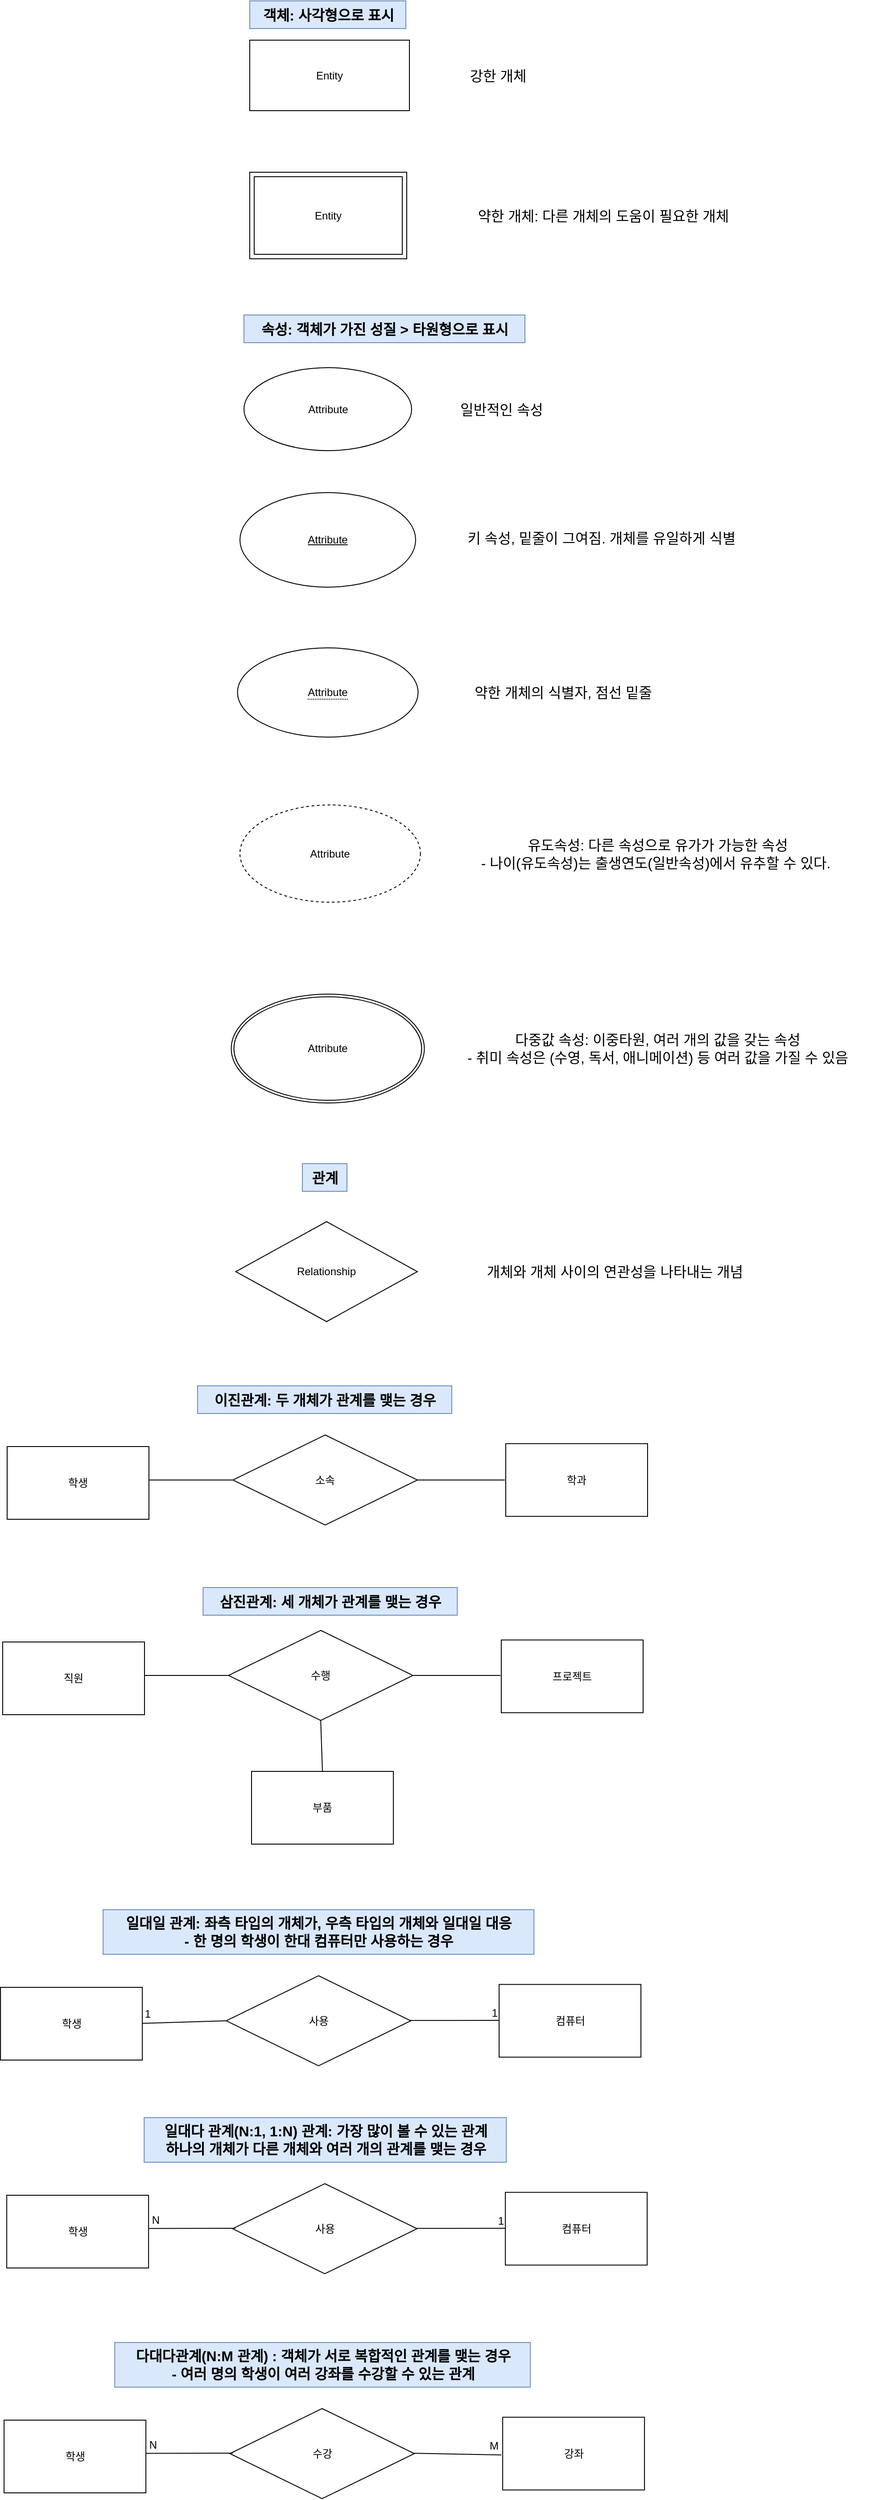 <mxfile version="24.2.3" type="device" pages="3">
  <diagram name="페이지-1" id="b-U6qXg2i5wOeNDfJaWZ">
    <mxGraphModel dx="1663" dy="981" grid="0" gridSize="10" guides="1" tooltips="1" connect="1" arrows="1" fold="1" page="0" pageScale="1" pageWidth="827" pageHeight="1169" math="0" shadow="0">
      <root>
        <mxCell id="0" />
        <mxCell id="1" parent="0" />
        <mxCell id="tQsMk9vaSfYmGHrOj1_D-1" value="Entity" style="whiteSpace=wrap;html=1;align=center;" vertex="1" parent="1">
          <mxGeometry x="-255" y="-114" width="179" height="79" as="geometry" />
        </mxCell>
        <mxCell id="tQsMk9vaSfYmGHrOj1_D-2" value="객체: 사각형으로 표시" style="text;html=1;align=center;verticalAlign=middle;resizable=0;points=[];autosize=1;strokeColor=#6c8ebf;fillColor=#dae8fc;fontSize=16;fontStyle=1" vertex="1" parent="1">
          <mxGeometry x="-255" y="-158" width="175" height="31" as="geometry" />
        </mxCell>
        <mxCell id="tQsMk9vaSfYmGHrOj1_D-5" value="Entity" style="shape=ext;margin=3;double=1;whiteSpace=wrap;html=1;align=center;" vertex="1" parent="1">
          <mxGeometry x="-255" y="34" width="176" height="97" as="geometry" />
        </mxCell>
        <mxCell id="tQsMk9vaSfYmGHrOj1_D-6" value="강한 개체" style="text;html=1;align=center;verticalAlign=middle;resizable=0;points=[];autosize=1;strokeColor=none;fillColor=none;fontSize=16;" vertex="1" parent="1">
          <mxGeometry x="-20" y="-90" width="86" height="31" as="geometry" />
        </mxCell>
        <mxCell id="tQsMk9vaSfYmGHrOj1_D-7" value="약한 개체: 다른 개체의 도움이 필요한 개체" style="text;html=1;align=center;verticalAlign=middle;resizable=0;points=[];autosize=1;strokeColor=none;fillColor=none;fontSize=16;" vertex="1" parent="1">
          <mxGeometry x="-20" y="67" width="321" height="31" as="geometry" />
        </mxCell>
        <mxCell id="tQsMk9vaSfYmGHrOj1_D-8" value="Attribute" style="ellipse;whiteSpace=wrap;html=1;align=center;" vertex="1" parent="1">
          <mxGeometry x="-261.5" y="253" width="188" height="93" as="geometry" />
        </mxCell>
        <mxCell id="tQsMk9vaSfYmGHrOj1_D-9" value="&lt;b&gt;속성: 객체가 가진 성질 &amp;gt; 타원형으로 표시&lt;/b&gt;" style="text;html=1;align=center;verticalAlign=middle;resizable=0;points=[];autosize=1;strokeColor=#6c8ebf;fillColor=#dae8fc;fontSize=16;" vertex="1" parent="1">
          <mxGeometry x="-261.5" y="194" width="315" height="31" as="geometry" />
        </mxCell>
        <mxCell id="tQsMk9vaSfYmGHrOj1_D-11" value="일반적인 속성" style="text;html=1;align=center;verticalAlign=middle;resizable=0;points=[];autosize=1;strokeColor=none;fillColor=none;fontSize=16;" vertex="1" parent="1">
          <mxGeometry x="-32" y="284" width="118" height="31" as="geometry" />
        </mxCell>
        <mxCell id="tQsMk9vaSfYmGHrOj1_D-12" value="키 속성, 밑줄이 그여짐. 개체를 유일하게 식별" style="text;html=1;align=center;verticalAlign=middle;resizable=0;points=[];autosize=1;strokeColor=none;fillColor=none;fontSize=16;" vertex="1" parent="1">
          <mxGeometry x="-32" y="428" width="342" height="31" as="geometry" />
        </mxCell>
        <mxCell id="tQsMk9vaSfYmGHrOj1_D-14" value="Attribute" style="ellipse;whiteSpace=wrap;html=1;align=center;fontStyle=4;" vertex="1" parent="1">
          <mxGeometry x="-266" y="393" width="197" height="106" as="geometry" />
        </mxCell>
        <mxCell id="tQsMk9vaSfYmGHrOj1_D-15" value="&lt;span style=&quot;border-bottom: 1px dotted&quot;&gt;Attribute&lt;/span&gt;" style="ellipse;whiteSpace=wrap;html=1;align=center;" vertex="1" parent="1">
          <mxGeometry x="-268.75" y="567" width="202.5" height="100" as="geometry" />
        </mxCell>
        <mxCell id="tQsMk9vaSfYmGHrOj1_D-16" value="약한 개체의 식별자, 점선 밑줄" style="text;html=1;align=center;verticalAlign=middle;resizable=0;points=[];autosize=1;strokeColor=none;fillColor=none;fontSize=16;" vertex="1" parent="1">
          <mxGeometry x="-20" y="601.5" width="232" height="31" as="geometry" />
        </mxCell>
        <mxCell id="tQsMk9vaSfYmGHrOj1_D-17" value="Attribute" style="ellipse;whiteSpace=wrap;html=1;align=center;dashed=1;" vertex="1" parent="1">
          <mxGeometry x="-266" y="743" width="202.37" height="109" as="geometry" />
        </mxCell>
        <mxCell id="tQsMk9vaSfYmGHrOj1_D-19" value="유도속성: 다른 속성으로 유가가 가능한 속성&lt;div&gt;- 나이(유도속성)는 출생연도(일반속성)에서 유추할 수 있다.&amp;nbsp;&lt;/div&gt;" style="text;html=1;align=center;verticalAlign=middle;resizable=0;points=[];autosize=1;strokeColor=none;fillColor=none;fontSize=16;" vertex="1" parent="1">
          <mxGeometry x="-20" y="772.5" width="444" height="50" as="geometry" />
        </mxCell>
        <mxCell id="tQsMk9vaSfYmGHrOj1_D-20" value="Attribute" style="ellipse;shape=doubleEllipse;margin=3;whiteSpace=wrap;html=1;align=center;" vertex="1" parent="1">
          <mxGeometry x="-275.75" y="955" width="216.5" height="122" as="geometry" />
        </mxCell>
        <mxCell id="tQsMk9vaSfYmGHrOj1_D-21" value="다중값 속성: 이중타원, 여러 개의 값을 갖는 속성&lt;div&gt;- 취미 속성은 (수영, 독서, 애니메이션) 등 여러 값을 가질 수 있음&lt;/div&gt;" style="text;html=1;align=center;verticalAlign=middle;resizable=0;points=[];autosize=1;strokeColor=none;fillColor=none;fontSize=16;" vertex="1" parent="1">
          <mxGeometry x="-36" y="991" width="476" height="50" as="geometry" />
        </mxCell>
        <mxCell id="tQsMk9vaSfYmGHrOj1_D-22" value="Relationship" style="shape=rhombus;perimeter=rhombusPerimeter;whiteSpace=wrap;html=1;align=center;" vertex="1" parent="1">
          <mxGeometry x="-270.75" y="1210" width="203.75" height="112" as="geometry" />
        </mxCell>
        <mxCell id="tQsMk9vaSfYmGHrOj1_D-23" value="&lt;b&gt;관계&lt;/b&gt;" style="text;html=1;align=center;verticalAlign=middle;resizable=0;points=[];autosize=1;strokeColor=#6c8ebf;fillColor=#dae8fc;fontSize=16;" vertex="1" parent="1">
          <mxGeometry x="-196" y="1145" width="50" height="31" as="geometry" />
        </mxCell>
        <mxCell id="tQsMk9vaSfYmGHrOj1_D-24" value="개체와 개체 사이의 연관성을 나타내는 개념" style="text;html=1;align=center;verticalAlign=middle;resizable=0;points=[];autosize=1;strokeColor=none;fillColor=none;fontSize=16;" vertex="1" parent="1">
          <mxGeometry x="-10" y="1250.5" width="328" height="31" as="geometry" />
        </mxCell>
        <mxCell id="tQsMk9vaSfYmGHrOj1_D-25" value="소속" style="shape=rhombus;perimeter=rhombusPerimeter;whiteSpace=wrap;html=1;align=center;" vertex="1" parent="1">
          <mxGeometry x="-273.88" y="1449" width="206.88" height="101" as="geometry" />
        </mxCell>
        <mxCell id="tQsMk9vaSfYmGHrOj1_D-26" value="학과" style="whiteSpace=wrap;html=1;align=center;" vertex="1" parent="1">
          <mxGeometry x="32" y="1458.75" width="159" height="81.5" as="geometry" />
        </mxCell>
        <mxCell id="tQsMk9vaSfYmGHrOj1_D-32" value="" style="line;strokeWidth=1;rotatable=0;dashed=0;labelPosition=right;align=left;verticalAlign=middle;spacingTop=0;spacingLeft=6;points=[];portConstraint=eastwest;" vertex="1" parent="1">
          <mxGeometry x="-67" y="1494.5" width="98" height="10" as="geometry" />
        </mxCell>
        <mxCell id="tQsMk9vaSfYmGHrOj1_D-33" value="학생" style="whiteSpace=wrap;html=1;align=center;" vertex="1" parent="1">
          <mxGeometry x="-527" y="1462" width="159" height="81.5" as="geometry" />
        </mxCell>
        <mxCell id="tQsMk9vaSfYmGHrOj1_D-34" value="" style="line;strokeWidth=1;rotatable=0;dashed=0;labelPosition=right;align=left;verticalAlign=middle;spacingTop=0;spacingLeft=6;points=[];portConstraint=eastwest;" vertex="1" parent="1">
          <mxGeometry x="-368" y="1494.5" width="94.12" height="10" as="geometry" />
        </mxCell>
        <mxCell id="tQsMk9vaSfYmGHrOj1_D-35" value="이진관계: 두 개체가 관계를 맺는 경우" style="text;html=1;align=center;verticalAlign=middle;resizable=0;points=[];autosize=1;strokeColor=#6c8ebf;fillColor=#dae8fc;fontSize=16;fontStyle=1" vertex="1" parent="1">
          <mxGeometry x="-313.5" y="1394" width="285" height="31" as="geometry" />
        </mxCell>
        <mxCell id="tQsMk9vaSfYmGHrOj1_D-36" value="수행" style="shape=rhombus;perimeter=rhombusPerimeter;whiteSpace=wrap;html=1;align=center;" vertex="1" parent="1">
          <mxGeometry x="-278.88" y="1668" width="206.88" height="101" as="geometry" />
        </mxCell>
        <mxCell id="tQsMk9vaSfYmGHrOj1_D-37" value="프로젝트" style="whiteSpace=wrap;html=1;align=center;" vertex="1" parent="1">
          <mxGeometry x="27" y="1678.75" width="159" height="81.5" as="geometry" />
        </mxCell>
        <mxCell id="tQsMk9vaSfYmGHrOj1_D-38" value="" style="line;strokeWidth=1;rotatable=0;dashed=0;labelPosition=right;align=left;verticalAlign=middle;spacingTop=0;spacingLeft=6;points=[];portConstraint=eastwest;" vertex="1" parent="1">
          <mxGeometry x="-72" y="1713.5" width="98" height="10" as="geometry" />
        </mxCell>
        <mxCell id="tQsMk9vaSfYmGHrOj1_D-39" value="직원" style="whiteSpace=wrap;html=1;align=center;" vertex="1" parent="1">
          <mxGeometry x="-532" y="1681" width="159" height="81.5" as="geometry" />
        </mxCell>
        <mxCell id="tQsMk9vaSfYmGHrOj1_D-40" value="" style="line;strokeWidth=1;rotatable=0;dashed=0;labelPosition=right;align=left;verticalAlign=middle;spacingTop=0;spacingLeft=6;points=[];portConstraint=eastwest;" vertex="1" parent="1">
          <mxGeometry x="-373" y="1713.5" width="94.12" height="10" as="geometry" />
        </mxCell>
        <mxCell id="tQsMk9vaSfYmGHrOj1_D-41" value="삼진관계: 세 개체가 관계를 맺는 경우" style="text;html=1;align=center;verticalAlign=middle;resizable=0;points=[];autosize=1;strokeColor=#6c8ebf;fillColor=#dae8fc;fontSize=16;fontStyle=1" vertex="1" parent="1">
          <mxGeometry x="-307.32" y="1620" width="285" height="31" as="geometry" />
        </mxCell>
        <mxCell id="tQsMk9vaSfYmGHrOj1_D-42" value="부품" style="whiteSpace=wrap;html=1;align=center;" vertex="1" parent="1">
          <mxGeometry x="-253" y="1826" width="159" height="81.5" as="geometry" />
        </mxCell>
        <mxCell id="tQsMk9vaSfYmGHrOj1_D-44" value="" style="endArrow=none;html=1;rounded=0;fontSize=12;startSize=8;endSize=8;curved=1;entryX=0.5;entryY=0;entryDx=0;entryDy=0;exitX=0.5;exitY=1;exitDx=0;exitDy=0;" edge="1" parent="1" source="tQsMk9vaSfYmGHrOj1_D-36" target="tQsMk9vaSfYmGHrOj1_D-42">
          <mxGeometry relative="1" as="geometry">
            <mxPoint x="-211" y="1703" as="sourcePoint" />
            <mxPoint x="-51" y="1703" as="targetPoint" />
          </mxGeometry>
        </mxCell>
        <mxCell id="tQsMk9vaSfYmGHrOj1_D-47" value="일대일 관계: 좌측 타입의 개체가, 우측 타입의 개체와 일대일 대응&lt;div&gt;- 한 명의 학생이 한대 컴퓨터만 사용하는 경우&lt;/div&gt;" style="text;html=1;align=center;verticalAlign=middle;resizable=0;points=[];autosize=1;strokeColor=#6c8ebf;fillColor=#dae8fc;fontSize=16;fontStyle=1" vertex="1" parent="1">
          <mxGeometry x="-419.38" y="1981" width="483" height="50" as="geometry" />
        </mxCell>
        <mxCell id="tQsMk9vaSfYmGHrOj1_D-49" value="사용" style="shape=rhombus;perimeter=rhombusPerimeter;whiteSpace=wrap;html=1;align=center;" vertex="1" parent="1">
          <mxGeometry x="-281.32" y="2055" width="206.88" height="101" as="geometry" />
        </mxCell>
        <mxCell id="tQsMk9vaSfYmGHrOj1_D-50" value="컴퓨터" style="whiteSpace=wrap;html=1;align=center;" vertex="1" parent="1">
          <mxGeometry x="24.56" y="2064.75" width="159" height="81.5" as="geometry" />
        </mxCell>
        <mxCell id="tQsMk9vaSfYmGHrOj1_D-52" value="학생" style="whiteSpace=wrap;html=1;align=center;" vertex="1" parent="1">
          <mxGeometry x="-534.44" y="2068" width="159" height="81.5" as="geometry" />
        </mxCell>
        <mxCell id="tQsMk9vaSfYmGHrOj1_D-54" value="" style="endArrow=none;html=1;rounded=0;fontSize=12;startSize=8;endSize=8;curved=1;" edge="1" parent="1">
          <mxGeometry relative="1" as="geometry">
            <mxPoint x="-76" y="2105.16" as="sourcePoint" />
            <mxPoint x="25" y="2105" as="targetPoint" />
          </mxGeometry>
        </mxCell>
        <mxCell id="tQsMk9vaSfYmGHrOj1_D-55" value="1" style="resizable=0;html=1;whiteSpace=wrap;align=right;verticalAlign=bottom;" connectable="0" vertex="1" parent="tQsMk9vaSfYmGHrOj1_D-54">
          <mxGeometry x="1" relative="1" as="geometry" />
        </mxCell>
        <mxCell id="tQsMk9vaSfYmGHrOj1_D-57" value="" style="endArrow=none;html=1;rounded=0;fontSize=12;startSize=8;endSize=8;curved=1;entryX=0;entryY=0.5;entryDx=0;entryDy=0;" edge="1" parent="1" target="tQsMk9vaSfYmGHrOj1_D-49">
          <mxGeometry relative="1" as="geometry">
            <mxPoint x="-375.44" y="2108.41" as="sourcePoint" />
            <mxPoint x="-283" y="2108" as="targetPoint" />
          </mxGeometry>
        </mxCell>
        <mxCell id="tQsMk9vaSfYmGHrOj1_D-58" value="1" style="resizable=0;html=1;whiteSpace=wrap;align=right;verticalAlign=bottom;" connectable="0" vertex="1" parent="tQsMk9vaSfYmGHrOj1_D-57">
          <mxGeometry x="1" relative="1" as="geometry">
            <mxPoint x="-83" y="1" as="offset" />
          </mxGeometry>
        </mxCell>
        <mxCell id="tQsMk9vaSfYmGHrOj1_D-67" value="일대다 관계(N:1, 1:N) 관계: 가장 많이 볼 수 있는 관계&lt;div&gt;하나의 개체가 다른 개체와 여러 개의 관계를 맺는 경우&lt;/div&gt;" style="text;html=1;align=center;verticalAlign=middle;resizable=0;points=[];autosize=1;strokeColor=#6c8ebf;fillColor=#dae8fc;fontSize=16;fontStyle=1" vertex="1" parent="1">
          <mxGeometry x="-373.38" y="2214" width="406" height="50" as="geometry" />
        </mxCell>
        <mxCell id="tQsMk9vaSfYmGHrOj1_D-68" value="사용" style="shape=rhombus;perimeter=rhombusPerimeter;whiteSpace=wrap;html=1;align=center;" vertex="1" parent="1">
          <mxGeometry x="-274.32" y="2288" width="206.88" height="101" as="geometry" />
        </mxCell>
        <mxCell id="tQsMk9vaSfYmGHrOj1_D-69" value="컴퓨터" style="whiteSpace=wrap;html=1;align=center;" vertex="1" parent="1">
          <mxGeometry x="31.56" y="2297.75" width="159" height="81.5" as="geometry" />
        </mxCell>
        <mxCell id="tQsMk9vaSfYmGHrOj1_D-70" value="학생" style="whiteSpace=wrap;html=1;align=center;" vertex="1" parent="1">
          <mxGeometry x="-527.44" y="2301" width="159" height="81.5" as="geometry" />
        </mxCell>
        <mxCell id="tQsMk9vaSfYmGHrOj1_D-71" value="" style="endArrow=none;html=1;rounded=0;fontSize=12;startSize=8;endSize=8;curved=1;" edge="1" parent="1">
          <mxGeometry relative="1" as="geometry">
            <mxPoint x="-69" y="2338.16" as="sourcePoint" />
            <mxPoint x="32" y="2338" as="targetPoint" />
          </mxGeometry>
        </mxCell>
        <mxCell id="tQsMk9vaSfYmGHrOj1_D-72" value="1" style="resizable=0;html=1;whiteSpace=wrap;align=right;verticalAlign=bottom;" connectable="0" vertex="1" parent="tQsMk9vaSfYmGHrOj1_D-71">
          <mxGeometry x="1" relative="1" as="geometry" />
        </mxCell>
        <mxCell id="tQsMk9vaSfYmGHrOj1_D-75" value="" style="endArrow=none;html=1;rounded=0;fontSize=12;startSize=8;endSize=8;curved=1;" edge="1" parent="1">
          <mxGeometry relative="1" as="geometry">
            <mxPoint x="-368.44" y="2338.21" as="sourcePoint" />
            <mxPoint x="-271" y="2338" as="targetPoint" />
          </mxGeometry>
        </mxCell>
        <mxCell id="tQsMk9vaSfYmGHrOj1_D-76" value="N" style="resizable=0;html=1;whiteSpace=wrap;align=right;verticalAlign=bottom;" connectable="0" vertex="1" parent="tQsMk9vaSfYmGHrOj1_D-75">
          <mxGeometry x="1" relative="1" as="geometry">
            <mxPoint x="-84" as="offset" />
          </mxGeometry>
        </mxCell>
        <mxCell id="tQsMk9vaSfYmGHrOj1_D-77" value="다대다관계(N:M 관계) : 객체가 서로 복합적인 관계를 맺는 경우&lt;br&gt;&lt;div&gt;- 여러 명의 학생이 여러 강좌를 수강할 수 있는 관계&lt;/div&gt;" style="text;html=1;align=center;verticalAlign=middle;resizable=0;points=[];autosize=1;strokeColor=#6c8ebf;fillColor=#dae8fc;fontSize=16;fontStyle=1" vertex="1" parent="1">
          <mxGeometry x="-406.38" y="2466" width="466" height="50" as="geometry" />
        </mxCell>
        <mxCell id="tQsMk9vaSfYmGHrOj1_D-78" value="수강" style="shape=rhombus;perimeter=rhombusPerimeter;whiteSpace=wrap;html=1;align=center;" vertex="1" parent="1">
          <mxGeometry x="-277.32" y="2540" width="206.88" height="101" as="geometry" />
        </mxCell>
        <mxCell id="tQsMk9vaSfYmGHrOj1_D-79" value="강좌" style="whiteSpace=wrap;html=1;align=center;" vertex="1" parent="1">
          <mxGeometry x="28.56" y="2549.75" width="159" height="81.5" as="geometry" />
        </mxCell>
        <mxCell id="tQsMk9vaSfYmGHrOj1_D-80" value="학생" style="whiteSpace=wrap;html=1;align=center;" vertex="1" parent="1">
          <mxGeometry x="-530.44" y="2553" width="159" height="81.5" as="geometry" />
        </mxCell>
        <mxCell id="tQsMk9vaSfYmGHrOj1_D-83" value="" style="endArrow=none;html=1;rounded=0;fontSize=12;startSize=8;endSize=8;curved=1;" edge="1" parent="1">
          <mxGeometry relative="1" as="geometry">
            <mxPoint x="-371.44" y="2590.21" as="sourcePoint" />
            <mxPoint x="-274" y="2590" as="targetPoint" />
          </mxGeometry>
        </mxCell>
        <mxCell id="tQsMk9vaSfYmGHrOj1_D-84" value="N" style="resizable=0;html=1;whiteSpace=wrap;align=right;verticalAlign=bottom;" connectable="0" vertex="1" parent="tQsMk9vaSfYmGHrOj1_D-83">
          <mxGeometry x="1" relative="1" as="geometry">
            <mxPoint x="-84" as="offset" />
          </mxGeometry>
        </mxCell>
        <mxCell id="tQsMk9vaSfYmGHrOj1_D-85" value="" style="endArrow=none;html=1;rounded=0;fontSize=12;startSize=8;endSize=8;curved=1;" edge="1" parent="1">
          <mxGeometry relative="1" as="geometry">
            <mxPoint x="-70.44" y="2590.16" as="sourcePoint" />
            <mxPoint x="27" y="2592" as="targetPoint" />
          </mxGeometry>
        </mxCell>
        <mxCell id="tQsMk9vaSfYmGHrOj1_D-86" value="M" style="resizable=0;html=1;whiteSpace=wrap;align=left;verticalAlign=bottom;" connectable="0" vertex="1" parent="tQsMk9vaSfYmGHrOj1_D-85">
          <mxGeometry x="-1" relative="1" as="geometry">
            <mxPoint x="82" as="offset" />
          </mxGeometry>
        </mxCell>
      </root>
    </mxGraphModel>
  </diagram>
  <diagram id="UtSzVi84CiKDTf7R92HQ" name="매핑(사상)">
    <mxGraphModel dx="1992" dy="1203" grid="0" gridSize="10" guides="1" tooltips="1" connect="1" arrows="1" fold="1" page="0" pageScale="1" pageWidth="827" pageHeight="1169" math="0" shadow="0">
      <root>
        <mxCell id="0" />
        <mxCell id="1" parent="0" />
        <mxCell id="4lZ2Bp2uGJrG-R5DajwO-6" value="" style="edgeStyle=none;curved=1;rounded=0;orthogonalLoop=1;jettySize=auto;html=1;fontSize=12;startSize=8;endSize=8;strokeColor=default;endArrow=none;endFill=0;" edge="1" parent="1" source="4lZ2Bp2uGJrG-R5DajwO-3" target="4lZ2Bp2uGJrG-R5DajwO-4">
          <mxGeometry relative="1" as="geometry" />
        </mxCell>
        <mxCell id="4lZ2Bp2uGJrG-R5DajwO-3" value="직원" style="whiteSpace=wrap;html=1;align=center;" vertex="1" parent="1">
          <mxGeometry x="93" y="68" width="193" height="99" as="geometry" />
        </mxCell>
        <mxCell id="4lZ2Bp2uGJrG-R5DajwO-4" value="&lt;u&gt;직원번호&lt;/u&gt;" style="ellipse;whiteSpace=wrap;html=1;align=center;" vertex="1" parent="1">
          <mxGeometry x="-259" y="71" width="193" height="96" as="geometry" />
        </mxCell>
        <mxCell id="4lZ2Bp2uGJrG-R5DajwO-7" value="이름" style="ellipse;whiteSpace=wrap;html=1;align=center;" vertex="1" parent="1">
          <mxGeometry x="-259" y="231" width="203" height="96" as="geometry" />
        </mxCell>
        <mxCell id="4lZ2Bp2uGJrG-R5DajwO-8" value="" style="edgeStyle=none;curved=1;rounded=0;orthogonalLoop=1;jettySize=auto;html=1;fontSize=12;startSize=8;endSize=8;strokeColor=default;endArrow=none;endFill=0;" edge="1" parent="1" target="4lZ2Bp2uGJrG-R5DajwO-7">
          <mxGeometry relative="1" as="geometry">
            <mxPoint x="92" y="151" as="sourcePoint" />
            <mxPoint x="-63" y="156" as="targetPoint" />
          </mxGeometry>
        </mxCell>
        <mxCell id="4lZ2Bp2uGJrG-R5DajwO-9" value="&lt;b style=&quot;font-size: 15px;&quot;&gt;직원&lt;u&gt;(직원번호&lt;/u&gt;, 이름)&lt;/b&gt;" style="text;html=1;align=center;verticalAlign=middle;resizable=0;points=[];autosize=1;strokeColor=#d6b656;fillColor=#fff2cc;fontSize=12;fontFamily=Helvetica;labelBackgroundColor=none;" vertex="1" parent="1">
          <mxGeometry x="777" y="26" width="156" height="30" as="geometry" />
        </mxCell>
        <mxCell id="4lZ2Bp2uGJrG-R5DajwO-23" value="직원&lt;span style=&quot;white-space: pre;&quot;&gt;&#x9;&lt;/span&gt;" style="shape=table;startSize=30;container=1;collapsible=1;childLayout=tableLayout;fixedRows=1;rowLines=0;fontStyle=1;align=center;resizeLast=1;html=1;fontFamily=Helvetica;fontSize=12;fontColor=default;labelBackgroundColor=default;" vertex="1" parent="1">
          <mxGeometry x="777" y="71" width="193" height="150" as="geometry" />
        </mxCell>
        <mxCell id="4lZ2Bp2uGJrG-R5DajwO-24" value="" style="shape=tableRow;horizontal=0;startSize=0;swimlaneHead=0;swimlaneBody=0;fillColor=none;collapsible=0;dropTarget=0;points=[[0,0.5],[1,0.5]];portConstraint=eastwest;top=0;left=0;right=0;bottom=1;fontFamily=Helvetica;fontSize=12;fontColor=default;labelBackgroundColor=default;" vertex="1" parent="4lZ2Bp2uGJrG-R5DajwO-23">
          <mxGeometry y="30" width="193" height="30" as="geometry" />
        </mxCell>
        <mxCell id="4lZ2Bp2uGJrG-R5DajwO-25" value="PK" style="shape=partialRectangle;connectable=0;fillColor=none;top=0;left=0;bottom=0;right=0;fontStyle=1;overflow=hidden;whiteSpace=wrap;html=1;fontFamily=Helvetica;fontSize=12;fontColor=default;labelBackgroundColor=default;" vertex="1" parent="4lZ2Bp2uGJrG-R5DajwO-24">
          <mxGeometry width="30" height="30" as="geometry">
            <mxRectangle width="30" height="30" as="alternateBounds" />
          </mxGeometry>
        </mxCell>
        <mxCell id="4lZ2Bp2uGJrG-R5DajwO-26" value="직원번호" style="shape=partialRectangle;connectable=0;fillColor=none;top=0;left=0;bottom=0;right=0;align=left;spacingLeft=6;fontStyle=5;overflow=hidden;whiteSpace=wrap;html=1;fontFamily=Helvetica;fontSize=12;fontColor=default;labelBackgroundColor=default;" vertex="1" parent="4lZ2Bp2uGJrG-R5DajwO-24">
          <mxGeometry x="30" width="163" height="30" as="geometry">
            <mxRectangle width="163" height="30" as="alternateBounds" />
          </mxGeometry>
        </mxCell>
        <mxCell id="4lZ2Bp2uGJrG-R5DajwO-27" value="" style="shape=tableRow;horizontal=0;startSize=0;swimlaneHead=0;swimlaneBody=0;fillColor=none;collapsible=0;dropTarget=0;points=[[0,0.5],[1,0.5]];portConstraint=eastwest;top=0;left=0;right=0;bottom=0;fontFamily=Helvetica;fontSize=12;fontColor=default;labelBackgroundColor=default;" vertex="1" parent="4lZ2Bp2uGJrG-R5DajwO-23">
          <mxGeometry y="60" width="193" height="30" as="geometry" />
        </mxCell>
        <mxCell id="4lZ2Bp2uGJrG-R5DajwO-28" value="" style="shape=partialRectangle;connectable=0;fillColor=none;top=0;left=0;bottom=0;right=0;editable=1;overflow=hidden;whiteSpace=wrap;html=1;fontFamily=Helvetica;fontSize=12;fontColor=default;labelBackgroundColor=default;" vertex="1" parent="4lZ2Bp2uGJrG-R5DajwO-27">
          <mxGeometry width="30" height="30" as="geometry">
            <mxRectangle width="30" height="30" as="alternateBounds" />
          </mxGeometry>
        </mxCell>
        <mxCell id="4lZ2Bp2uGJrG-R5DajwO-29" value="이름" style="shape=partialRectangle;connectable=0;fillColor=none;top=0;left=0;bottom=0;right=0;align=left;spacingLeft=6;overflow=hidden;whiteSpace=wrap;html=1;fontFamily=Helvetica;fontSize=12;fontColor=default;labelBackgroundColor=default;" vertex="1" parent="4lZ2Bp2uGJrG-R5DajwO-27">
          <mxGeometry x="30" width="163" height="30" as="geometry">
            <mxRectangle width="163" height="30" as="alternateBounds" />
          </mxGeometry>
        </mxCell>
        <mxCell id="4lZ2Bp2uGJrG-R5DajwO-30" value="" style="shape=tableRow;horizontal=0;startSize=0;swimlaneHead=0;swimlaneBody=0;fillColor=none;collapsible=0;dropTarget=0;points=[[0,0.5],[1,0.5]];portConstraint=eastwest;top=0;left=0;right=0;bottom=0;fontFamily=Helvetica;fontSize=12;fontColor=default;labelBackgroundColor=default;" vertex="1" parent="4lZ2Bp2uGJrG-R5DajwO-23">
          <mxGeometry y="90" width="193" height="30" as="geometry" />
        </mxCell>
        <mxCell id="4lZ2Bp2uGJrG-R5DajwO-31" value="" style="shape=partialRectangle;connectable=0;fillColor=none;top=0;left=0;bottom=0;right=0;editable=1;overflow=hidden;whiteSpace=wrap;html=1;fontFamily=Helvetica;fontSize=12;fontColor=default;labelBackgroundColor=default;" vertex="1" parent="4lZ2Bp2uGJrG-R5DajwO-30">
          <mxGeometry width="30" height="30" as="geometry">
            <mxRectangle width="30" height="30" as="alternateBounds" />
          </mxGeometry>
        </mxCell>
        <mxCell id="4lZ2Bp2uGJrG-R5DajwO-32" value="..." style="shape=partialRectangle;connectable=0;fillColor=none;top=0;left=0;bottom=0;right=0;align=left;spacingLeft=6;overflow=hidden;whiteSpace=wrap;html=1;fontFamily=Helvetica;fontSize=12;fontColor=default;labelBackgroundColor=default;" vertex="1" parent="4lZ2Bp2uGJrG-R5DajwO-30">
          <mxGeometry x="30" width="163" height="30" as="geometry">
            <mxRectangle width="163" height="30" as="alternateBounds" />
          </mxGeometry>
        </mxCell>
        <mxCell id="4lZ2Bp2uGJrG-R5DajwO-33" value="" style="shape=tableRow;horizontal=0;startSize=0;swimlaneHead=0;swimlaneBody=0;fillColor=none;collapsible=0;dropTarget=0;points=[[0,0.5],[1,0.5]];portConstraint=eastwest;top=0;left=0;right=0;bottom=0;fontFamily=Helvetica;fontSize=12;fontColor=default;labelBackgroundColor=default;" vertex="1" parent="4lZ2Bp2uGJrG-R5DajwO-23">
          <mxGeometry y="120" width="193" height="30" as="geometry" />
        </mxCell>
        <mxCell id="4lZ2Bp2uGJrG-R5DajwO-34" value="" style="shape=partialRectangle;connectable=0;fillColor=none;top=0;left=0;bottom=0;right=0;editable=1;overflow=hidden;whiteSpace=wrap;html=1;fontFamily=Helvetica;fontSize=12;fontColor=default;labelBackgroundColor=default;" vertex="1" parent="4lZ2Bp2uGJrG-R5DajwO-33">
          <mxGeometry width="30" height="30" as="geometry">
            <mxRectangle width="30" height="30" as="alternateBounds" />
          </mxGeometry>
        </mxCell>
        <mxCell id="4lZ2Bp2uGJrG-R5DajwO-35" value="" style="shape=partialRectangle;connectable=0;fillColor=none;top=0;left=0;bottom=0;right=0;align=left;spacingLeft=6;overflow=hidden;whiteSpace=wrap;html=1;fontFamily=Helvetica;fontSize=12;fontColor=default;labelBackgroundColor=default;" vertex="1" parent="4lZ2Bp2uGJrG-R5DajwO-33">
          <mxGeometry x="30" width="163" height="30" as="geometry">
            <mxRectangle width="163" height="30" as="alternateBounds" />
          </mxGeometry>
        </mxCell>
        <mxCell id="4lZ2Bp2uGJrG-R5DajwO-36" value="ER 모델을 관계 데이터 모델로 매핑하기" style="text;html=1;align=center;verticalAlign=middle;resizable=0;points=[];autosize=1;strokeColor=none;fillColor=none;fontSize=15;fontFamily=Helvetica;fontColor=default;labelBackgroundColor=default;fontStyle=1" vertex="1" parent="1">
          <mxGeometry x="85" y="-92" width="285" height="30" as="geometry" />
        </mxCell>
        <mxCell id="4lZ2Bp2uGJrG-R5DajwO-37" value="&lt;span style=&quot;font-size: 15px;&quot;&gt;&lt;b&gt;ER 모델&lt;/b&gt;&lt;/span&gt;" style="text;html=1;align=center;verticalAlign=middle;resizable=0;points=[];autosize=1;strokeColor=#d6b656;fillColor=#fff2cc;fontSize=12;fontFamily=Helvetica;labelBackgroundColor=none;" vertex="1" parent="1">
          <mxGeometry x="25" y="26" width="73" height="30" as="geometry" />
        </mxCell>
        <mxCell id="4lZ2Bp2uGJrG-R5DajwO-38" value="" style="verticalLabelPosition=bottom;verticalAlign=top;html=1;strokeWidth=2;shape=mxgraph.arrows2.arrow;dy=0.6;dx=40;notch=0;fontFamily=Helvetica;fontSize=12;fontColor=default;labelBackgroundColor=default;" vertex="1" parent="1">
          <mxGeometry x="467" y="92.25" width="148" height="53.5" as="geometry" />
        </mxCell>
        <mxCell id="yMqqP-uW__0DjXW2lb2f-1" value="소속" style="shape=rhombus;perimeter=rhombusPerimeter;whiteSpace=wrap;html=1;align=center;" vertex="1" parent="1">
          <mxGeometry x="-98.88" y="522" width="206.88" height="101" as="geometry" />
        </mxCell>
        <mxCell id="yMqqP-uW__0DjXW2lb2f-2" value="학과" style="whiteSpace=wrap;html=1;align=center;" vertex="1" parent="1">
          <mxGeometry x="207" y="531.75" width="159" height="81.5" as="geometry" />
        </mxCell>
        <mxCell id="yMqqP-uW__0DjXW2lb2f-3" value="학생" style="whiteSpace=wrap;html=1;align=center;" vertex="1" parent="1">
          <mxGeometry x="-352.0" y="535" width="159" height="81.5" as="geometry" />
        </mxCell>
        <mxCell id="yMqqP-uW__0DjXW2lb2f-4" value="" style="endArrow=none;html=1;rounded=0;fontSize=12;startSize=8;endSize=8;curved=1;" edge="1" parent="1">
          <mxGeometry relative="1" as="geometry">
            <mxPoint x="-193" y="572.21" as="sourcePoint" />
            <mxPoint x="-95.56" y="572" as="targetPoint" />
          </mxGeometry>
        </mxCell>
        <mxCell id="yMqqP-uW__0DjXW2lb2f-5" value="N" style="resizable=0;html=1;whiteSpace=wrap;align=right;verticalAlign=bottom;" connectable="0" vertex="1" parent="yMqqP-uW__0DjXW2lb2f-4">
          <mxGeometry x="1" relative="1" as="geometry">
            <mxPoint x="-84" as="offset" />
          </mxGeometry>
        </mxCell>
        <mxCell id="yMqqP-uW__0DjXW2lb2f-6" value="" style="endArrow=none;html=1;rounded=0;fontSize=12;startSize=8;endSize=8;curved=1;" edge="1" parent="1">
          <mxGeometry relative="1" as="geometry">
            <mxPoint x="108" y="572.16" as="sourcePoint" />
            <mxPoint x="205.44" y="574" as="targetPoint" />
          </mxGeometry>
        </mxCell>
        <mxCell id="yMqqP-uW__0DjXW2lb2f-7" value="1" style="resizable=0;html=1;whiteSpace=wrap;align=left;verticalAlign=bottom;" connectable="0" vertex="1" parent="yMqqP-uW__0DjXW2lb2f-6">
          <mxGeometry x="-1" relative="1" as="geometry">
            <mxPoint x="82" as="offset" />
          </mxGeometry>
        </mxCell>
        <mxCell id="yMqqP-uW__0DjXW2lb2f-8" value="" style="shape=partialRectangle;connectable=0;fillColor=none;top=0;left=0;bottom=0;right=0;align=left;spacingLeft=6;overflow=hidden;whiteSpace=wrap;html=1;fontFamily=Helvetica;fontSize=12;fontColor=default;labelBackgroundColor=default;" vertex="1" parent="1">
          <mxGeometry x="817" y="201" width="163" height="30" as="geometry">
            <mxRectangle width="163" height="30" as="alternateBounds" />
          </mxGeometry>
        </mxCell>
        <mxCell id="yMqqP-uW__0DjXW2lb2f-9" value="학생" style="shape=table;startSize=30;container=1;collapsible=1;childLayout=tableLayout;fixedRows=1;rowLines=0;fontStyle=1;align=center;resizeLast=1;html=1;fontFamily=Helvetica;fontSize=12;fontColor=default;labelBackgroundColor=default;" vertex="1" parent="1">
          <mxGeometry x="924" y="481.94" width="143" height="92" as="geometry" />
        </mxCell>
        <mxCell id="yMqqP-uW__0DjXW2lb2f-10" value="" style="shape=tableRow;horizontal=0;startSize=0;swimlaneHead=0;swimlaneBody=0;fillColor=none;collapsible=0;dropTarget=0;points=[[0,0.5],[1,0.5]];portConstraint=eastwest;top=0;left=0;right=0;bottom=1;fontFamily=Helvetica;fontSize=12;fontColor=default;labelBackgroundColor=default;" vertex="1" parent="yMqqP-uW__0DjXW2lb2f-9">
          <mxGeometry y="30" width="143" height="30" as="geometry" />
        </mxCell>
        <mxCell id="yMqqP-uW__0DjXW2lb2f-11" value="PK" style="shape=partialRectangle;connectable=0;fillColor=none;top=0;left=0;bottom=0;right=0;fontStyle=1;overflow=hidden;whiteSpace=wrap;html=1;fontFamily=Helvetica;fontSize=12;fontColor=default;labelBackgroundColor=default;" vertex="1" parent="yMqqP-uW__0DjXW2lb2f-10">
          <mxGeometry width="30" height="30" as="geometry">
            <mxRectangle width="30" height="30" as="alternateBounds" />
          </mxGeometry>
        </mxCell>
        <mxCell id="yMqqP-uW__0DjXW2lb2f-12" value="학과코드" style="shape=partialRectangle;connectable=0;fillColor=none;top=0;left=0;bottom=0;right=0;align=left;spacingLeft=6;fontStyle=5;overflow=hidden;whiteSpace=wrap;html=1;fontFamily=Helvetica;fontSize=12;fontColor=default;labelBackgroundColor=default;" vertex="1" parent="yMqqP-uW__0DjXW2lb2f-10">
          <mxGeometry x="30" width="113" height="30" as="geometry">
            <mxRectangle width="113" height="30" as="alternateBounds" />
          </mxGeometry>
        </mxCell>
        <mxCell id="yMqqP-uW__0DjXW2lb2f-13" value="" style="shape=tableRow;horizontal=0;startSize=0;swimlaneHead=0;swimlaneBody=0;fillColor=none;collapsible=0;dropTarget=0;points=[[0,0.5],[1,0.5]];portConstraint=eastwest;top=0;left=0;right=0;bottom=0;fontFamily=Helvetica;fontSize=12;fontColor=default;labelBackgroundColor=default;" vertex="1" parent="yMqqP-uW__0DjXW2lb2f-9">
          <mxGeometry y="60" width="143" height="30" as="geometry" />
        </mxCell>
        <mxCell id="yMqqP-uW__0DjXW2lb2f-14" value="" style="shape=partialRectangle;connectable=0;fillColor=none;top=0;left=0;bottom=0;right=0;editable=1;overflow=hidden;whiteSpace=wrap;html=1;fontFamily=Helvetica;fontSize=12;fontColor=default;labelBackgroundColor=default;" vertex="1" parent="yMqqP-uW__0DjXW2lb2f-13">
          <mxGeometry width="30" height="30" as="geometry">
            <mxRectangle width="30" height="30" as="alternateBounds" />
          </mxGeometry>
        </mxCell>
        <mxCell id="yMqqP-uW__0DjXW2lb2f-15" value="학과명" style="shape=partialRectangle;connectable=0;fillColor=none;top=0;left=0;bottom=0;right=0;align=left;spacingLeft=6;overflow=hidden;whiteSpace=wrap;html=1;fontFamily=Helvetica;fontSize=12;fontColor=default;labelBackgroundColor=default;" vertex="1" parent="yMqqP-uW__0DjXW2lb2f-13">
          <mxGeometry x="30" width="113" height="30" as="geometry">
            <mxRectangle width="113" height="30" as="alternateBounds" />
          </mxGeometry>
        </mxCell>
        <mxCell id="yMqqP-uW__0DjXW2lb2f-24" value="" style="edgeStyle=none;curved=1;rounded=0;orthogonalLoop=1;jettySize=auto;html=1;strokeColor=default;align=center;verticalAlign=middle;fontFamily=Helvetica;fontSize=12;fontColor=default;labelBackgroundColor=default;startSize=8;endArrow=none;endSize=8;endFill=0;" edge="1" parent="1" source="yMqqP-uW__0DjXW2lb2f-23" target="yMqqP-uW__0DjXW2lb2f-3">
          <mxGeometry relative="1" as="geometry" />
        </mxCell>
        <mxCell id="yMqqP-uW__0DjXW2lb2f-23" value="이름" style="ellipse;whiteSpace=wrap;html=1;align=center;" vertex="1" parent="1">
          <mxGeometry x="-444" y="665" width="129" height="61" as="geometry" />
        </mxCell>
        <mxCell id="yMqqP-uW__0DjXW2lb2f-25" value="" style="edgeStyle=none;curved=1;rounded=0;orthogonalLoop=1;jettySize=auto;html=1;strokeColor=default;align=center;verticalAlign=middle;fontFamily=Helvetica;fontSize=12;fontColor=default;labelBackgroundColor=default;startSize=8;endArrow=none;endSize=8;endFill=0;entryX=0.672;entryY=0.988;entryDx=0;entryDy=0;entryPerimeter=0;" edge="1" parent="1" source="yMqqP-uW__0DjXW2lb2f-26" target="yMqqP-uW__0DjXW2lb2f-3">
          <mxGeometry relative="1" as="geometry">
            <mxPoint x="-173" y="617" as="targetPoint" />
          </mxGeometry>
        </mxCell>
        <mxCell id="yMqqP-uW__0DjXW2lb2f-26" value="학번" style="ellipse;whiteSpace=wrap;html=1;align=center;" vertex="1" parent="1">
          <mxGeometry x="-248" y="665" width="129" height="61" as="geometry" />
        </mxCell>
        <mxCell id="yMqqP-uW__0DjXW2lb2f-27" value="" style="edgeStyle=none;curved=1;rounded=0;orthogonalLoop=1;jettySize=auto;html=1;strokeColor=default;align=center;verticalAlign=middle;fontFamily=Helvetica;fontSize=12;fontColor=default;labelBackgroundColor=default;startSize=8;endArrow=none;endSize=8;endFill=0;" edge="1" parent="1" source="yMqqP-uW__0DjXW2lb2f-28">
          <mxGeometry relative="1" as="geometry">
            <mxPoint x="256" y="613.25" as="targetPoint" />
          </mxGeometry>
        </mxCell>
        <mxCell id="yMqqP-uW__0DjXW2lb2f-28" value="&lt;u&gt;학과코드&lt;/u&gt;" style="ellipse;whiteSpace=wrap;html=1;align=center;" vertex="1" parent="1">
          <mxGeometry x="121" y="661.25" width="129" height="61" as="geometry" />
        </mxCell>
        <mxCell id="yMqqP-uW__0DjXW2lb2f-29" value="" style="edgeStyle=none;curved=1;rounded=0;orthogonalLoop=1;jettySize=auto;html=1;strokeColor=default;align=center;verticalAlign=middle;fontFamily=Helvetica;fontSize=12;fontColor=default;labelBackgroundColor=default;startSize=8;endArrow=none;endSize=8;endFill=0;" edge="1" parent="1" source="yMqqP-uW__0DjXW2lb2f-30" target="yMqqP-uW__0DjXW2lb2f-2">
          <mxGeometry relative="1" as="geometry">
            <mxPoint x="417" y="613.25" as="targetPoint" />
          </mxGeometry>
        </mxCell>
        <mxCell id="yMqqP-uW__0DjXW2lb2f-30" value="학과명" style="ellipse;whiteSpace=wrap;html=1;align=center;" vertex="1" parent="1">
          <mxGeometry x="300" y="661.25" width="129" height="61" as="geometry" />
        </mxCell>
        <mxCell id="yMqqP-uW__0DjXW2lb2f-33" value="학생" style="shape=table;startSize=30;container=1;collapsible=1;childLayout=tableLayout;fixedRows=1;rowLines=0;fontStyle=1;align=center;resizeLast=1;html=1;fontFamily=Helvetica;fontSize=12;fontColor=default;labelBackgroundColor=default;" vertex="1" parent="1">
          <mxGeometry x="719" y="481.94" width="161" height="153.12" as="geometry" />
        </mxCell>
        <mxCell id="yMqqP-uW__0DjXW2lb2f-34" value="" style="shape=tableRow;horizontal=0;startSize=0;swimlaneHead=0;swimlaneBody=0;fillColor=none;collapsible=0;dropTarget=0;points=[[0,0.5],[1,0.5]];portConstraint=eastwest;top=0;left=0;right=0;bottom=1;fontFamily=Helvetica;fontSize=12;fontColor=default;labelBackgroundColor=default;" vertex="1" parent="yMqqP-uW__0DjXW2lb2f-33">
          <mxGeometry y="30" width="161" height="30" as="geometry" />
        </mxCell>
        <mxCell id="yMqqP-uW__0DjXW2lb2f-35" value="PK" style="shape=partialRectangle;connectable=0;fillColor=none;top=0;left=0;bottom=0;right=0;fontStyle=1;overflow=hidden;whiteSpace=wrap;html=1;fontFamily=Helvetica;fontSize=12;fontColor=default;labelBackgroundColor=default;" vertex="1" parent="yMqqP-uW__0DjXW2lb2f-34">
          <mxGeometry width="30" height="30" as="geometry">
            <mxRectangle width="30" height="30" as="alternateBounds" />
          </mxGeometry>
        </mxCell>
        <mxCell id="yMqqP-uW__0DjXW2lb2f-36" value="학번" style="shape=partialRectangle;connectable=0;fillColor=none;top=0;left=0;bottom=0;right=0;align=left;spacingLeft=6;fontStyle=5;overflow=hidden;whiteSpace=wrap;html=1;fontFamily=Helvetica;fontSize=12;fontColor=default;labelBackgroundColor=default;" vertex="1" parent="yMqqP-uW__0DjXW2lb2f-34">
          <mxGeometry x="30" width="131" height="30" as="geometry">
            <mxRectangle width="131" height="30" as="alternateBounds" />
          </mxGeometry>
        </mxCell>
        <mxCell id="yMqqP-uW__0DjXW2lb2f-37" value="" style="shape=tableRow;horizontal=0;startSize=0;swimlaneHead=0;swimlaneBody=0;fillColor=none;collapsible=0;dropTarget=0;points=[[0,0.5],[1,0.5]];portConstraint=eastwest;top=0;left=0;right=0;bottom=0;fontFamily=Helvetica;fontSize=12;fontColor=default;labelBackgroundColor=default;" vertex="1" parent="yMqqP-uW__0DjXW2lb2f-33">
          <mxGeometry y="60" width="161" height="30" as="geometry" />
        </mxCell>
        <mxCell id="yMqqP-uW__0DjXW2lb2f-38" value="" style="shape=partialRectangle;connectable=0;fillColor=none;top=0;left=0;bottom=0;right=0;editable=1;overflow=hidden;whiteSpace=wrap;html=1;fontFamily=Helvetica;fontSize=12;fontColor=default;labelBackgroundColor=default;" vertex="1" parent="yMqqP-uW__0DjXW2lb2f-37">
          <mxGeometry width="30" height="30" as="geometry">
            <mxRectangle width="30" height="30" as="alternateBounds" />
          </mxGeometry>
        </mxCell>
        <mxCell id="yMqqP-uW__0DjXW2lb2f-39" value="이름" style="shape=partialRectangle;connectable=0;fillColor=none;top=0;left=0;bottom=0;right=0;align=left;spacingLeft=6;overflow=hidden;whiteSpace=wrap;html=1;fontFamily=Helvetica;fontSize=12;fontColor=default;labelBackgroundColor=default;" vertex="1" parent="yMqqP-uW__0DjXW2lb2f-37">
          <mxGeometry x="30" width="131" height="30" as="geometry">
            <mxRectangle width="131" height="30" as="alternateBounds" />
          </mxGeometry>
        </mxCell>
        <mxCell id="yMqqP-uW__0DjXW2lb2f-40" value="" style="shape=tableRow;horizontal=0;startSize=0;swimlaneHead=0;swimlaneBody=0;fillColor=none;collapsible=0;dropTarget=0;points=[[0,0.5],[1,0.5]];portConstraint=eastwest;top=0;left=0;right=0;bottom=0;fontFamily=Helvetica;fontSize=12;fontColor=default;labelBackgroundColor=default;" vertex="1" parent="yMqqP-uW__0DjXW2lb2f-33">
          <mxGeometry y="90" width="161" height="33" as="geometry" />
        </mxCell>
        <mxCell id="yMqqP-uW__0DjXW2lb2f-41" value="FK" style="shape=partialRectangle;connectable=0;fillColor=none;top=0;left=0;bottom=0;right=0;editable=1;overflow=hidden;whiteSpace=wrap;html=1;fontFamily=Helvetica;fontSize=12;fontColor=default;labelBackgroundColor=default;" vertex="1" parent="yMqqP-uW__0DjXW2lb2f-40">
          <mxGeometry width="30" height="33" as="geometry">
            <mxRectangle width="30" height="33" as="alternateBounds" />
          </mxGeometry>
        </mxCell>
        <mxCell id="yMqqP-uW__0DjXW2lb2f-42" value="학과코드" style="shape=partialRectangle;connectable=0;fillColor=none;top=0;left=0;bottom=0;right=0;align=left;spacingLeft=6;overflow=hidden;whiteSpace=wrap;html=1;fontFamily=Helvetica;fontSize=12;fontColor=default;labelBackgroundColor=default;" vertex="1" parent="yMqqP-uW__0DjXW2lb2f-40">
          <mxGeometry x="30" width="131" height="33" as="geometry">
            <mxRectangle width="131" height="33" as="alternateBounds" />
          </mxGeometry>
        </mxCell>
        <mxCell id="yMqqP-uW__0DjXW2lb2f-43" value="" style="shape=tableRow;horizontal=0;startSize=0;swimlaneHead=0;swimlaneBody=0;fillColor=none;collapsible=0;dropTarget=0;points=[[0,0.5],[1,0.5]];portConstraint=eastwest;top=0;left=0;right=0;bottom=0;fontFamily=Helvetica;fontSize=12;fontColor=default;labelBackgroundColor=default;" vertex="1" parent="yMqqP-uW__0DjXW2lb2f-33">
          <mxGeometry y="123" width="161" height="30" as="geometry" />
        </mxCell>
        <mxCell id="yMqqP-uW__0DjXW2lb2f-44" value="" style="shape=partialRectangle;connectable=0;fillColor=none;top=0;left=0;bottom=0;right=0;editable=1;overflow=hidden;whiteSpace=wrap;html=1;fontFamily=Helvetica;fontSize=12;fontColor=default;labelBackgroundColor=default;" vertex="1" parent="yMqqP-uW__0DjXW2lb2f-43">
          <mxGeometry width="30" height="30" as="geometry">
            <mxRectangle width="30" height="30" as="alternateBounds" />
          </mxGeometry>
        </mxCell>
        <mxCell id="yMqqP-uW__0DjXW2lb2f-45" value="" style="shape=partialRectangle;connectable=0;fillColor=none;top=0;left=0;bottom=0;right=0;align=left;spacingLeft=6;overflow=hidden;whiteSpace=wrap;html=1;fontFamily=Helvetica;fontSize=12;fontColor=default;labelBackgroundColor=default;" vertex="1" parent="yMqqP-uW__0DjXW2lb2f-43">
          <mxGeometry x="30" width="131" height="30" as="geometry">
            <mxRectangle width="131" height="30" as="alternateBounds" />
          </mxGeometry>
        </mxCell>
        <mxCell id="yMqqP-uW__0DjXW2lb2f-46" value="이진 1:N 관계 매핑: 관계(소속)을 학생(N)에서 학과(1)의 기본키를 외래키(FK)로 사용&amp;nbsp;" style="text;html=1;align=center;verticalAlign=middle;resizable=0;points=[];autosize=1;strokeColor=none;fillColor=none;fontSize=15;fontFamily=Helvetica;fontColor=default;labelBackgroundColor=default;" vertex="1" parent="1">
          <mxGeometry x="-261" y="459" width="586" height="30" as="geometry" />
        </mxCell>
        <mxCell id="yMqqP-uW__0DjXW2lb2f-47" value="" style="verticalLabelPosition=bottom;verticalAlign=top;html=1;strokeWidth=2;shape=mxgraph.arrows2.arrow;dy=0.6;dx=40;notch=0;fontFamily=Helvetica;fontSize=12;fontColor=default;labelBackgroundColor=default;" vertex="1" parent="1">
          <mxGeometry x="467" y="531.75" width="148" height="53.5" as="geometry" />
        </mxCell>
        <mxCell id="yMqqP-uW__0DjXW2lb2f-61" value="사양" style="shape=rhombus;perimeter=rhombusPerimeter;whiteSpace=wrap;html=1;align=center;" vertex="1" parent="1">
          <mxGeometry x="-86.82" y="871" width="206.88" height="101" as="geometry" />
        </mxCell>
        <mxCell id="yMqqP-uW__0DjXW2lb2f-62" value="컴퓨터" style="whiteSpace=wrap;html=1;align=center;" vertex="1" parent="1">
          <mxGeometry x="219.06" y="880.75" width="159" height="81.5" as="geometry" />
        </mxCell>
        <mxCell id="yMqqP-uW__0DjXW2lb2f-63" value="학생" style="whiteSpace=wrap;html=1;align=center;" vertex="1" parent="1">
          <mxGeometry x="-339.94" y="884" width="159" height="81.5" as="geometry" />
        </mxCell>
        <mxCell id="yMqqP-uW__0DjXW2lb2f-64" value="" style="endArrow=none;html=1;rounded=0;fontSize=12;startSize=8;endSize=8;curved=1;" edge="1" parent="1">
          <mxGeometry relative="1" as="geometry">
            <mxPoint x="-180.94" y="921.21" as="sourcePoint" />
            <mxPoint x="-83.5" y="921" as="targetPoint" />
          </mxGeometry>
        </mxCell>
        <mxCell id="yMqqP-uW__0DjXW2lb2f-65" value="1" style="resizable=0;html=1;whiteSpace=wrap;align=right;verticalAlign=bottom;" connectable="0" vertex="1" parent="yMqqP-uW__0DjXW2lb2f-64">
          <mxGeometry x="1" relative="1" as="geometry">
            <mxPoint x="-84" as="offset" />
          </mxGeometry>
        </mxCell>
        <mxCell id="yMqqP-uW__0DjXW2lb2f-66" value="" style="endArrow=none;html=1;rounded=0;fontSize=12;startSize=8;endSize=8;curved=1;" edge="1" parent="1">
          <mxGeometry relative="1" as="geometry">
            <mxPoint x="120.06" y="921.16" as="sourcePoint" />
            <mxPoint x="217.5" y="923" as="targetPoint" />
          </mxGeometry>
        </mxCell>
        <mxCell id="yMqqP-uW__0DjXW2lb2f-67" value="1" style="resizable=0;html=1;whiteSpace=wrap;align=left;verticalAlign=bottom;" connectable="0" vertex="1" parent="yMqqP-uW__0DjXW2lb2f-66">
          <mxGeometry x="-1" relative="1" as="geometry">
            <mxPoint x="82" as="offset" />
          </mxGeometry>
        </mxCell>
        <mxCell id="yMqqP-uW__0DjXW2lb2f-68" value="" style="edgeStyle=none;curved=1;rounded=0;orthogonalLoop=1;jettySize=auto;html=1;strokeColor=default;align=center;verticalAlign=middle;fontFamily=Helvetica;fontSize=12;fontColor=default;labelBackgroundColor=default;startSize=8;endArrow=none;endSize=8;endFill=0;" edge="1" parent="1" source="yMqqP-uW__0DjXW2lb2f-69" target="yMqqP-uW__0DjXW2lb2f-63">
          <mxGeometry relative="1" as="geometry" />
        </mxCell>
        <mxCell id="yMqqP-uW__0DjXW2lb2f-69" value="이름" style="ellipse;whiteSpace=wrap;html=1;align=center;" vertex="1" parent="1">
          <mxGeometry x="-431.94" y="1014" width="129" height="61" as="geometry" />
        </mxCell>
        <mxCell id="yMqqP-uW__0DjXW2lb2f-70" value="" style="edgeStyle=none;curved=1;rounded=0;orthogonalLoop=1;jettySize=auto;html=1;strokeColor=default;align=center;verticalAlign=middle;fontFamily=Helvetica;fontSize=12;fontColor=default;labelBackgroundColor=default;startSize=8;endArrow=none;endSize=8;endFill=0;entryX=0.672;entryY=0.988;entryDx=0;entryDy=0;entryPerimeter=0;" edge="1" parent="1" source="yMqqP-uW__0DjXW2lb2f-71" target="yMqqP-uW__0DjXW2lb2f-63">
          <mxGeometry relative="1" as="geometry">
            <mxPoint x="-160.94" y="966" as="targetPoint" />
          </mxGeometry>
        </mxCell>
        <mxCell id="yMqqP-uW__0DjXW2lb2f-71" value="학번" style="ellipse;whiteSpace=wrap;html=1;align=center;" vertex="1" parent="1">
          <mxGeometry x="-235.94" y="1014" width="129" height="61" as="geometry" />
        </mxCell>
        <mxCell id="yMqqP-uW__0DjXW2lb2f-72" value="" style="edgeStyle=none;curved=1;rounded=0;orthogonalLoop=1;jettySize=auto;html=1;strokeColor=default;align=center;verticalAlign=middle;fontFamily=Helvetica;fontSize=12;fontColor=default;labelBackgroundColor=default;startSize=8;endArrow=none;endSize=8;endFill=0;" edge="1" parent="1" source="yMqqP-uW__0DjXW2lb2f-73">
          <mxGeometry relative="1" as="geometry">
            <mxPoint x="268.06" y="962.25" as="targetPoint" />
          </mxGeometry>
        </mxCell>
        <mxCell id="yMqqP-uW__0DjXW2lb2f-73" value="&lt;u&gt;컴퓨터번호&lt;/u&gt;" style="ellipse;whiteSpace=wrap;html=1;align=center;" vertex="1" parent="1">
          <mxGeometry x="133.06" y="1010.25" width="129" height="61" as="geometry" />
        </mxCell>
        <mxCell id="yMqqP-uW__0DjXW2lb2f-74" value="" style="edgeStyle=none;curved=1;rounded=0;orthogonalLoop=1;jettySize=auto;html=1;strokeColor=default;align=center;verticalAlign=middle;fontFamily=Helvetica;fontSize=12;fontColor=default;labelBackgroundColor=default;startSize=8;endArrow=none;endSize=8;endFill=0;" edge="1" parent="1" source="yMqqP-uW__0DjXW2lb2f-75" target="yMqqP-uW__0DjXW2lb2f-62">
          <mxGeometry relative="1" as="geometry">
            <mxPoint x="429.06" y="962.25" as="targetPoint" />
          </mxGeometry>
        </mxCell>
        <mxCell id="yMqqP-uW__0DjXW2lb2f-75" value="사양" style="ellipse;whiteSpace=wrap;html=1;align=center;" vertex="1" parent="1">
          <mxGeometry x="312.06" y="1010.25" width="129" height="61" as="geometry" />
        </mxCell>
        <mxCell id="yMqqP-uW__0DjXW2lb2f-76" value="학생" style="shape=table;startSize=30;container=1;collapsible=1;childLayout=tableLayout;fixedRows=1;rowLines=0;fontStyle=1;align=center;resizeLast=1;html=1;fontFamily=Helvetica;fontSize=12;fontColor=default;labelBackgroundColor=default;" vertex="1" parent="1">
          <mxGeometry x="929.5" y="851" width="143" height="92" as="geometry" />
        </mxCell>
        <mxCell id="yMqqP-uW__0DjXW2lb2f-77" value="" style="shape=tableRow;horizontal=0;startSize=0;swimlaneHead=0;swimlaneBody=0;fillColor=none;collapsible=0;dropTarget=0;points=[[0,0.5],[1,0.5]];portConstraint=eastwest;top=0;left=0;right=0;bottom=1;fontFamily=Helvetica;fontSize=12;fontColor=default;labelBackgroundColor=default;" vertex="1" parent="yMqqP-uW__0DjXW2lb2f-76">
          <mxGeometry y="30" width="143" height="30" as="geometry" />
        </mxCell>
        <mxCell id="yMqqP-uW__0DjXW2lb2f-78" value="PK" style="shape=partialRectangle;connectable=0;fillColor=none;top=0;left=0;bottom=0;right=0;fontStyle=1;overflow=hidden;whiteSpace=wrap;html=1;fontFamily=Helvetica;fontSize=12;fontColor=default;labelBackgroundColor=default;" vertex="1" parent="yMqqP-uW__0DjXW2lb2f-77">
          <mxGeometry width="30" height="30" as="geometry">
            <mxRectangle width="30" height="30" as="alternateBounds" />
          </mxGeometry>
        </mxCell>
        <mxCell id="yMqqP-uW__0DjXW2lb2f-79" value="컴퓨터번호" style="shape=partialRectangle;connectable=0;fillColor=none;top=0;left=0;bottom=0;right=0;align=left;spacingLeft=6;fontStyle=5;overflow=hidden;whiteSpace=wrap;html=1;fontFamily=Helvetica;fontSize=12;fontColor=default;labelBackgroundColor=default;" vertex="1" parent="yMqqP-uW__0DjXW2lb2f-77">
          <mxGeometry x="30" width="113" height="30" as="geometry">
            <mxRectangle width="113" height="30" as="alternateBounds" />
          </mxGeometry>
        </mxCell>
        <mxCell id="yMqqP-uW__0DjXW2lb2f-80" value="" style="shape=tableRow;horizontal=0;startSize=0;swimlaneHead=0;swimlaneBody=0;fillColor=none;collapsible=0;dropTarget=0;points=[[0,0.5],[1,0.5]];portConstraint=eastwest;top=0;left=0;right=0;bottom=0;fontFamily=Helvetica;fontSize=12;fontColor=default;labelBackgroundColor=default;" vertex="1" parent="yMqqP-uW__0DjXW2lb2f-76">
          <mxGeometry y="60" width="143" height="30" as="geometry" />
        </mxCell>
        <mxCell id="yMqqP-uW__0DjXW2lb2f-81" value="" style="shape=partialRectangle;connectable=0;fillColor=none;top=0;left=0;bottom=0;right=0;editable=1;overflow=hidden;whiteSpace=wrap;html=1;fontFamily=Helvetica;fontSize=12;fontColor=default;labelBackgroundColor=default;" vertex="1" parent="yMqqP-uW__0DjXW2lb2f-80">
          <mxGeometry width="30" height="30" as="geometry">
            <mxRectangle width="30" height="30" as="alternateBounds" />
          </mxGeometry>
        </mxCell>
        <mxCell id="yMqqP-uW__0DjXW2lb2f-82" value="사양" style="shape=partialRectangle;connectable=0;fillColor=none;top=0;left=0;bottom=0;right=0;align=left;spacingLeft=6;overflow=hidden;whiteSpace=wrap;html=1;fontFamily=Helvetica;fontSize=12;fontColor=default;labelBackgroundColor=default;" vertex="1" parent="yMqqP-uW__0DjXW2lb2f-80">
          <mxGeometry x="30" width="113" height="30" as="geometry">
            <mxRectangle width="113" height="30" as="alternateBounds" />
          </mxGeometry>
        </mxCell>
        <mxCell id="yMqqP-uW__0DjXW2lb2f-83" value="학생" style="shape=table;startSize=30;container=1;collapsible=1;childLayout=tableLayout;fixedRows=1;rowLines=0;fontStyle=1;align=center;resizeLast=1;html=1;fontFamily=Helvetica;fontSize=12;fontColor=default;labelBackgroundColor=default;" vertex="1" parent="1">
          <mxGeometry x="724.5" y="851" width="152.5" height="123" as="geometry" />
        </mxCell>
        <mxCell id="yMqqP-uW__0DjXW2lb2f-84" value="" style="shape=tableRow;horizontal=0;startSize=0;swimlaneHead=0;swimlaneBody=0;fillColor=none;collapsible=0;dropTarget=0;points=[[0,0.5],[1,0.5]];portConstraint=eastwest;top=0;left=0;right=0;bottom=1;fontFamily=Helvetica;fontSize=12;fontColor=default;labelBackgroundColor=default;" vertex="1" parent="yMqqP-uW__0DjXW2lb2f-83">
          <mxGeometry y="30" width="152.5" height="30" as="geometry" />
        </mxCell>
        <mxCell id="yMqqP-uW__0DjXW2lb2f-85" value="PK" style="shape=partialRectangle;connectable=0;fillColor=none;top=0;left=0;bottom=0;right=0;fontStyle=1;overflow=hidden;whiteSpace=wrap;html=1;fontFamily=Helvetica;fontSize=12;fontColor=default;labelBackgroundColor=default;" vertex="1" parent="yMqqP-uW__0DjXW2lb2f-84">
          <mxGeometry width="30" height="30" as="geometry">
            <mxRectangle width="30" height="30" as="alternateBounds" />
          </mxGeometry>
        </mxCell>
        <mxCell id="yMqqP-uW__0DjXW2lb2f-86" value="학번" style="shape=partialRectangle;connectable=0;fillColor=none;top=0;left=0;bottom=0;right=0;align=left;spacingLeft=6;fontStyle=5;overflow=hidden;whiteSpace=wrap;html=1;fontFamily=Helvetica;fontSize=12;fontColor=default;labelBackgroundColor=default;" vertex="1" parent="yMqqP-uW__0DjXW2lb2f-84">
          <mxGeometry x="30" width="122.5" height="30" as="geometry">
            <mxRectangle width="122.5" height="30" as="alternateBounds" />
          </mxGeometry>
        </mxCell>
        <mxCell id="yMqqP-uW__0DjXW2lb2f-87" value="" style="shape=tableRow;horizontal=0;startSize=0;swimlaneHead=0;swimlaneBody=0;fillColor=none;collapsible=0;dropTarget=0;points=[[0,0.5],[1,0.5]];portConstraint=eastwest;top=0;left=0;right=0;bottom=0;fontFamily=Helvetica;fontSize=12;fontColor=default;labelBackgroundColor=default;" vertex="1" parent="yMqqP-uW__0DjXW2lb2f-83">
          <mxGeometry y="60" width="152.5" height="30" as="geometry" />
        </mxCell>
        <mxCell id="yMqqP-uW__0DjXW2lb2f-88" value="" style="shape=partialRectangle;connectable=0;fillColor=none;top=0;left=0;bottom=0;right=0;editable=1;overflow=hidden;whiteSpace=wrap;html=1;fontFamily=Helvetica;fontSize=12;fontColor=default;labelBackgroundColor=default;" vertex="1" parent="yMqqP-uW__0DjXW2lb2f-87">
          <mxGeometry width="30" height="30" as="geometry">
            <mxRectangle width="30" height="30" as="alternateBounds" />
          </mxGeometry>
        </mxCell>
        <mxCell id="yMqqP-uW__0DjXW2lb2f-89" value="이름" style="shape=partialRectangle;connectable=0;fillColor=none;top=0;left=0;bottom=0;right=0;align=left;spacingLeft=6;overflow=hidden;whiteSpace=wrap;html=1;fontFamily=Helvetica;fontSize=12;fontColor=default;labelBackgroundColor=default;" vertex="1" parent="yMqqP-uW__0DjXW2lb2f-87">
          <mxGeometry x="30" width="122.5" height="30" as="geometry">
            <mxRectangle width="122.5" height="30" as="alternateBounds" />
          </mxGeometry>
        </mxCell>
        <mxCell id="yMqqP-uW__0DjXW2lb2f-90" value="" style="shape=tableRow;horizontal=0;startSize=0;swimlaneHead=0;swimlaneBody=0;fillColor=none;collapsible=0;dropTarget=0;points=[[0,0.5],[1,0.5]];portConstraint=eastwest;top=0;left=0;right=0;bottom=0;fontFamily=Helvetica;fontSize=12;fontColor=default;labelBackgroundColor=default;" vertex="1" parent="yMqqP-uW__0DjXW2lb2f-83">
          <mxGeometry y="90" width="152.5" height="33" as="geometry" />
        </mxCell>
        <mxCell id="yMqqP-uW__0DjXW2lb2f-91" value="FK" style="shape=partialRectangle;connectable=0;fillColor=none;top=0;left=0;bottom=0;right=0;editable=1;overflow=hidden;whiteSpace=wrap;html=1;fontFamily=Helvetica;fontSize=12;fontColor=default;labelBackgroundColor=default;" vertex="1" parent="yMqqP-uW__0DjXW2lb2f-90">
          <mxGeometry width="30" height="33" as="geometry">
            <mxRectangle width="30" height="33" as="alternateBounds" />
          </mxGeometry>
        </mxCell>
        <mxCell id="yMqqP-uW__0DjXW2lb2f-92" value="컴퓨터번호" style="shape=partialRectangle;connectable=0;fillColor=none;top=0;left=0;bottom=0;right=0;align=left;spacingLeft=6;overflow=hidden;whiteSpace=wrap;html=1;fontFamily=Helvetica;fontSize=12;fontColor=default;labelBackgroundColor=default;" vertex="1" parent="yMqqP-uW__0DjXW2lb2f-90">
          <mxGeometry x="30" width="122.5" height="33" as="geometry">
            <mxRectangle width="122.5" height="33" as="alternateBounds" />
          </mxGeometry>
        </mxCell>
        <mxCell id="yMqqP-uW__0DjXW2lb2f-115" value="학생" style="shape=table;startSize=30;container=1;collapsible=1;childLayout=tableLayout;fixedRows=1;rowLines=0;fontStyle=1;align=center;resizeLast=1;html=1;fontFamily=Helvetica;fontSize=12;fontColor=default;labelBackgroundColor=default;" vertex="1" parent="1">
          <mxGeometry x="724.5" y="1022" width="152.5" height="123" as="geometry" />
        </mxCell>
        <mxCell id="yMqqP-uW__0DjXW2lb2f-116" value="" style="shape=tableRow;horizontal=0;startSize=0;swimlaneHead=0;swimlaneBody=0;fillColor=none;collapsible=0;dropTarget=0;points=[[0,0.5],[1,0.5]];portConstraint=eastwest;top=0;left=0;right=0;bottom=1;fontFamily=Helvetica;fontSize=12;fontColor=default;labelBackgroundColor=default;" vertex="1" parent="yMqqP-uW__0DjXW2lb2f-115">
          <mxGeometry y="30" width="152.5" height="30" as="geometry" />
        </mxCell>
        <mxCell id="yMqqP-uW__0DjXW2lb2f-117" value="PK" style="shape=partialRectangle;connectable=0;fillColor=none;top=0;left=0;bottom=0;right=0;fontStyle=1;overflow=hidden;whiteSpace=wrap;html=1;fontFamily=Helvetica;fontSize=12;fontColor=default;labelBackgroundColor=default;" vertex="1" parent="yMqqP-uW__0DjXW2lb2f-116">
          <mxGeometry width="30" height="30" as="geometry">
            <mxRectangle width="30" height="30" as="alternateBounds" />
          </mxGeometry>
        </mxCell>
        <mxCell id="yMqqP-uW__0DjXW2lb2f-118" value="학번" style="shape=partialRectangle;connectable=0;fillColor=none;top=0;left=0;bottom=0;right=0;align=left;spacingLeft=6;fontStyle=5;overflow=hidden;whiteSpace=wrap;html=1;fontFamily=Helvetica;fontSize=12;fontColor=default;labelBackgroundColor=default;" vertex="1" parent="yMqqP-uW__0DjXW2lb2f-116">
          <mxGeometry x="30" width="122.5" height="30" as="geometry">
            <mxRectangle width="122.5" height="30" as="alternateBounds" />
          </mxGeometry>
        </mxCell>
        <mxCell id="yMqqP-uW__0DjXW2lb2f-119" value="" style="shape=tableRow;horizontal=0;startSize=0;swimlaneHead=0;swimlaneBody=0;fillColor=none;collapsible=0;dropTarget=0;points=[[0,0.5],[1,0.5]];portConstraint=eastwest;top=0;left=0;right=0;bottom=0;fontFamily=Helvetica;fontSize=12;fontColor=default;labelBackgroundColor=default;" vertex="1" parent="yMqqP-uW__0DjXW2lb2f-115">
          <mxGeometry y="60" width="152.5" height="30" as="geometry" />
        </mxCell>
        <mxCell id="yMqqP-uW__0DjXW2lb2f-120" value="" style="shape=partialRectangle;connectable=0;fillColor=none;top=0;left=0;bottom=0;right=0;editable=1;overflow=hidden;whiteSpace=wrap;html=1;fontFamily=Helvetica;fontSize=12;fontColor=default;labelBackgroundColor=default;" vertex="1" parent="yMqqP-uW__0DjXW2lb2f-119">
          <mxGeometry width="30" height="30" as="geometry">
            <mxRectangle width="30" height="30" as="alternateBounds" />
          </mxGeometry>
        </mxCell>
        <mxCell id="yMqqP-uW__0DjXW2lb2f-121" value="이름" style="shape=partialRectangle;connectable=0;fillColor=none;top=0;left=0;bottom=0;right=0;align=left;spacingLeft=6;overflow=hidden;whiteSpace=wrap;html=1;fontFamily=Helvetica;fontSize=12;fontColor=default;labelBackgroundColor=default;" vertex="1" parent="yMqqP-uW__0DjXW2lb2f-119">
          <mxGeometry x="30" width="122.5" height="30" as="geometry">
            <mxRectangle width="122.5" height="30" as="alternateBounds" />
          </mxGeometry>
        </mxCell>
        <mxCell id="yMqqP-uW__0DjXW2lb2f-122" value="" style="shape=tableRow;horizontal=0;startSize=0;swimlaneHead=0;swimlaneBody=0;fillColor=none;collapsible=0;dropTarget=0;points=[[0,0.5],[1,0.5]];portConstraint=eastwest;top=0;left=0;right=0;bottom=0;fontFamily=Helvetica;fontSize=12;fontColor=default;labelBackgroundColor=default;" vertex="1" parent="yMqqP-uW__0DjXW2lb2f-115">
          <mxGeometry y="90" width="152.5" height="33" as="geometry" />
        </mxCell>
        <mxCell id="yMqqP-uW__0DjXW2lb2f-123" value="" style="shape=partialRectangle;connectable=0;fillColor=none;top=0;left=0;bottom=0;right=0;editable=1;overflow=hidden;whiteSpace=wrap;html=1;fontFamily=Helvetica;fontSize=12;fontColor=default;labelBackgroundColor=default;" vertex="1" parent="yMqqP-uW__0DjXW2lb2f-122">
          <mxGeometry width="30" height="33" as="geometry">
            <mxRectangle width="30" height="33" as="alternateBounds" />
          </mxGeometry>
        </mxCell>
        <mxCell id="yMqqP-uW__0DjXW2lb2f-124" value="" style="shape=partialRectangle;connectable=0;fillColor=none;top=0;left=0;bottom=0;right=0;align=left;spacingLeft=6;overflow=hidden;whiteSpace=wrap;html=1;fontFamily=Helvetica;fontSize=12;fontColor=default;labelBackgroundColor=default;" vertex="1" parent="yMqqP-uW__0DjXW2lb2f-122">
          <mxGeometry x="30" width="122.5" height="33" as="geometry">
            <mxRectangle width="122.5" height="33" as="alternateBounds" />
          </mxGeometry>
        </mxCell>
        <mxCell id="yMqqP-uW__0DjXW2lb2f-125" value="" style="shape=tableRow;horizontal=0;startSize=0;swimlaneHead=0;swimlaneBody=0;fillColor=none;collapsible=0;dropTarget=0;points=[[0,0.5],[1,0.5]];portConstraint=eastwest;top=0;left=0;right=0;bottom=0;fontFamily=Helvetica;fontSize=12;fontColor=default;labelBackgroundColor=default;" vertex="1" parent="1">
          <mxGeometry x="929" y="1113" width="143" height="30" as="geometry" />
        </mxCell>
        <mxCell id="yMqqP-uW__0DjXW2lb2f-128" value="이진 1:1 관계: 양쪽 모두 외래키를 두는 방법 매핑 가능&amp;nbsp;" style="text;html=1;align=center;verticalAlign=middle;resizable=0;points=[];autosize=1;strokeColor=none;fillColor=none;fontSize=15;fontFamily=Helvetica;fontColor=default;labelBackgroundColor=default;" vertex="1" parent="1">
          <mxGeometry x="-160" y="818" width="385" height="30" as="geometry" />
        </mxCell>
        <mxCell id="yMqqP-uW__0DjXW2lb2f-130" value="&lt;div&gt;&lt;span style=&quot;font-size: 14px;&quot;&gt;✔참조 방향&lt;/span&gt;&lt;/div&gt;&lt;font style=&quot;font-size: 14px;&quot;&gt;1) 오른쪽 개체 기준으로 외래키 참조&lt;/font&gt;&lt;div style=&quot;font-size: 14px;&quot;&gt;&lt;font style=&quot;font-size: 14px;&quot;&gt;2) 왼쪽 개체 기준으로 외래키 참조&lt;/font&gt;&lt;/div&gt;&lt;div style=&quot;font-size: 14px;&quot;&gt;&lt;font style=&quot;font-size: 14px;&quot;&gt;3) 단일 릴레이션(테이블) 통합&lt;/font&gt;&lt;/div&gt;&lt;div style=&quot;font-size: 14px;&quot;&gt;&lt;font style=&quot;font-size: 14px;&quot;&gt;4) 오른쪽, 왼쪽, 관계 모두 테이블로 표현&lt;/font&gt;&lt;/div&gt;&lt;div style=&quot;font-size: 14px;&quot;&gt;&lt;font style=&quot;font-size: 14px;&quot;&gt;&lt;br&gt;&lt;/font&gt;&lt;/div&gt;&lt;div style=&quot;font-size: 14px;&quot;&gt;&lt;font style=&quot;font-size: 14px;&quot;&gt;모든 방법이 사용 가능하지만, 일반적으로 튜플 수가 많은 쪽에 외래키를&amp;nbsp; 둔다.&amp;nbsp;&amp;nbsp;&lt;/font&gt;&lt;/div&gt;" style="text;html=1;align=left;verticalAlign=middle;resizable=0;points=[];autosize=1;strokeColor=#666666;fillColor=#f5f5f5;fontSize=12;fontFamily=Helvetica;labelBackgroundColor=none;fontColor=#333333;" vertex="1" parent="1">
          <mxGeometry x="-431.94" y="1130" width="510" height="130" as="geometry" />
        </mxCell>
        <mxCell id="yMqqP-uW__0DjXW2lb2f-131" value="" style="verticalLabelPosition=bottom;verticalAlign=top;html=1;strokeWidth=2;shape=mxgraph.arrows2.arrow;dy=0.6;dx=40;notch=0;fontFamily=Helvetica;fontSize=12;fontColor=default;labelBackgroundColor=default;" vertex="1" parent="1">
          <mxGeometry x="467" y="923" width="148" height="53.5" as="geometry" />
        </mxCell>
        <mxCell id="yMqqP-uW__0DjXW2lb2f-147" value="수업" style="shape=rhombus;perimeter=rhombusPerimeter;whiteSpace=wrap;html=1;align=center;" vertex="1" parent="1">
          <mxGeometry x="-86.82" y="1446" width="206.88" height="101" as="geometry" />
        </mxCell>
        <mxCell id="yMqqP-uW__0DjXW2lb2f-148" value="과목" style="whiteSpace=wrap;html=1;align=center;" vertex="1" parent="1">
          <mxGeometry x="219.06" y="1455.75" width="159" height="81.5" as="geometry" />
        </mxCell>
        <mxCell id="yMqqP-uW__0DjXW2lb2f-149" value="학생" style="whiteSpace=wrap;html=1;align=center;" vertex="1" parent="1">
          <mxGeometry x="-339.94" y="1459" width="159" height="81.5" as="geometry" />
        </mxCell>
        <mxCell id="yMqqP-uW__0DjXW2lb2f-150" value="" style="endArrow=none;html=1;rounded=0;fontSize=12;startSize=8;endSize=8;curved=1;" edge="1" parent="1">
          <mxGeometry relative="1" as="geometry">
            <mxPoint x="-180.94" y="1496.21" as="sourcePoint" />
            <mxPoint x="-83.5" y="1496" as="targetPoint" />
          </mxGeometry>
        </mxCell>
        <mxCell id="yMqqP-uW__0DjXW2lb2f-151" value="N" style="resizable=0;html=1;whiteSpace=wrap;align=right;verticalAlign=bottom;" connectable="0" vertex="1" parent="yMqqP-uW__0DjXW2lb2f-150">
          <mxGeometry x="1" relative="1" as="geometry">
            <mxPoint x="-84" as="offset" />
          </mxGeometry>
        </mxCell>
        <mxCell id="yMqqP-uW__0DjXW2lb2f-152" value="" style="endArrow=none;html=1;rounded=0;fontSize=12;startSize=8;endSize=8;curved=1;" edge="1" parent="1">
          <mxGeometry relative="1" as="geometry">
            <mxPoint x="120.06" y="1496.16" as="sourcePoint" />
            <mxPoint x="217.5" y="1498" as="targetPoint" />
          </mxGeometry>
        </mxCell>
        <mxCell id="yMqqP-uW__0DjXW2lb2f-153" value="M" style="resizable=0;html=1;whiteSpace=wrap;align=left;verticalAlign=bottom;" connectable="0" vertex="1" parent="yMqqP-uW__0DjXW2lb2f-152">
          <mxGeometry x="-1" relative="1" as="geometry">
            <mxPoint x="82" as="offset" />
          </mxGeometry>
        </mxCell>
        <mxCell id="yMqqP-uW__0DjXW2lb2f-154" value="" style="edgeStyle=none;curved=1;rounded=0;orthogonalLoop=1;jettySize=auto;html=1;strokeColor=default;align=center;verticalAlign=middle;fontFamily=Helvetica;fontSize=12;fontColor=default;labelBackgroundColor=default;startSize=8;endArrow=none;endSize=8;endFill=0;" edge="1" parent="1" source="yMqqP-uW__0DjXW2lb2f-155" target="yMqqP-uW__0DjXW2lb2f-149">
          <mxGeometry relative="1" as="geometry" />
        </mxCell>
        <mxCell id="yMqqP-uW__0DjXW2lb2f-155" value="이름" style="ellipse;whiteSpace=wrap;html=1;align=center;" vertex="1" parent="1">
          <mxGeometry x="-431.94" y="1589" width="129" height="61" as="geometry" />
        </mxCell>
        <mxCell id="yMqqP-uW__0DjXW2lb2f-156" value="" style="edgeStyle=none;curved=1;rounded=0;orthogonalLoop=1;jettySize=auto;html=1;strokeColor=default;align=center;verticalAlign=middle;fontFamily=Helvetica;fontSize=12;fontColor=default;labelBackgroundColor=default;startSize=8;endArrow=none;endSize=8;endFill=0;entryX=0.672;entryY=0.988;entryDx=0;entryDy=0;entryPerimeter=0;" edge="1" parent="1" source="yMqqP-uW__0DjXW2lb2f-157" target="yMqqP-uW__0DjXW2lb2f-149">
          <mxGeometry relative="1" as="geometry">
            <mxPoint x="-160.94" y="1541" as="targetPoint" />
          </mxGeometry>
        </mxCell>
        <mxCell id="yMqqP-uW__0DjXW2lb2f-157" value="학번" style="ellipse;whiteSpace=wrap;html=1;align=center;" vertex="1" parent="1">
          <mxGeometry x="-235.94" y="1589" width="129" height="61" as="geometry" />
        </mxCell>
        <mxCell id="yMqqP-uW__0DjXW2lb2f-158" value="" style="edgeStyle=none;curved=1;rounded=0;orthogonalLoop=1;jettySize=auto;html=1;strokeColor=default;align=center;verticalAlign=middle;fontFamily=Helvetica;fontSize=12;fontColor=default;labelBackgroundColor=default;startSize=8;endArrow=none;endSize=8;endFill=0;" edge="1" parent="1" source="yMqqP-uW__0DjXW2lb2f-159">
          <mxGeometry relative="1" as="geometry">
            <mxPoint x="268.06" y="1537.25" as="targetPoint" />
          </mxGeometry>
        </mxCell>
        <mxCell id="yMqqP-uW__0DjXW2lb2f-159" value="&lt;u&gt;과목 코드&lt;/u&gt;" style="ellipse;whiteSpace=wrap;html=1;align=center;" vertex="1" parent="1">
          <mxGeometry x="133.06" y="1585.25" width="129" height="61" as="geometry" />
        </mxCell>
        <mxCell id="yMqqP-uW__0DjXW2lb2f-160" value="" style="edgeStyle=none;curved=1;rounded=0;orthogonalLoop=1;jettySize=auto;html=1;strokeColor=default;align=center;verticalAlign=middle;fontFamily=Helvetica;fontSize=12;fontColor=default;labelBackgroundColor=default;startSize=8;endArrow=none;endSize=8;endFill=0;" edge="1" parent="1" source="yMqqP-uW__0DjXW2lb2f-161" target="yMqqP-uW__0DjXW2lb2f-148">
          <mxGeometry relative="1" as="geometry">
            <mxPoint x="429.06" y="1537.25" as="targetPoint" />
          </mxGeometry>
        </mxCell>
        <mxCell id="yMqqP-uW__0DjXW2lb2f-161" value="과목명" style="ellipse;whiteSpace=wrap;html=1;align=center;" vertex="1" parent="1">
          <mxGeometry x="312.06" y="1585.25" width="129" height="61" as="geometry" />
        </mxCell>
        <mxCell id="yMqqP-uW__0DjXW2lb2f-162" value="과목" style="shape=table;startSize=30;container=1;collapsible=1;childLayout=tableLayout;fixedRows=1;rowLines=0;fontStyle=1;align=center;resizeLast=1;html=1;fontFamily=Helvetica;fontSize=12;fontColor=default;labelBackgroundColor=default;" vertex="1" parent="1">
          <mxGeometry x="917.5" y="1437.25" width="149.26" height="89.75" as="geometry" />
        </mxCell>
        <mxCell id="yMqqP-uW__0DjXW2lb2f-163" value="" style="shape=tableRow;horizontal=0;startSize=0;swimlaneHead=0;swimlaneBody=0;fillColor=none;collapsible=0;dropTarget=0;points=[[0,0.5],[1,0.5]];portConstraint=eastwest;top=0;left=0;right=0;bottom=1;fontFamily=Helvetica;fontSize=12;fontColor=default;labelBackgroundColor=default;" vertex="1" parent="yMqqP-uW__0DjXW2lb2f-162">
          <mxGeometry y="30" width="149.26" height="30" as="geometry" />
        </mxCell>
        <mxCell id="yMqqP-uW__0DjXW2lb2f-164" value="PK" style="shape=partialRectangle;connectable=0;fillColor=none;top=0;left=0;bottom=0;right=0;fontStyle=1;overflow=hidden;whiteSpace=wrap;html=1;fontFamily=Helvetica;fontSize=12;fontColor=default;labelBackgroundColor=default;" vertex="1" parent="yMqqP-uW__0DjXW2lb2f-163">
          <mxGeometry width="30.094" height="30" as="geometry">
            <mxRectangle width="30.094" height="30" as="alternateBounds" />
          </mxGeometry>
        </mxCell>
        <mxCell id="yMqqP-uW__0DjXW2lb2f-165" value="과목코드" style="shape=partialRectangle;connectable=0;fillColor=none;top=0;left=0;bottom=0;right=0;align=left;spacingLeft=6;fontStyle=5;overflow=hidden;whiteSpace=wrap;html=1;fontFamily=Helvetica;fontSize=12;fontColor=default;labelBackgroundColor=default;" vertex="1" parent="yMqqP-uW__0DjXW2lb2f-163">
          <mxGeometry x="30.094" width="119.166" height="30" as="geometry">
            <mxRectangle width="119.166" height="30" as="alternateBounds" />
          </mxGeometry>
        </mxCell>
        <mxCell id="yMqqP-uW__0DjXW2lb2f-166" value="" style="shape=tableRow;horizontal=0;startSize=0;swimlaneHead=0;swimlaneBody=0;fillColor=none;collapsible=0;dropTarget=0;points=[[0,0.5],[1,0.5]];portConstraint=eastwest;top=0;left=0;right=0;bottom=0;fontFamily=Helvetica;fontSize=12;fontColor=default;labelBackgroundColor=default;" vertex="1" parent="yMqqP-uW__0DjXW2lb2f-162">
          <mxGeometry y="60" width="149.26" height="29" as="geometry" />
        </mxCell>
        <mxCell id="yMqqP-uW__0DjXW2lb2f-167" value="" style="shape=partialRectangle;connectable=0;fillColor=none;top=0;left=0;bottom=0;right=0;editable=1;overflow=hidden;whiteSpace=wrap;html=1;fontFamily=Helvetica;fontSize=12;fontColor=default;labelBackgroundColor=default;" vertex="1" parent="yMqqP-uW__0DjXW2lb2f-166">
          <mxGeometry width="30.094" height="29" as="geometry">
            <mxRectangle width="30.094" height="29" as="alternateBounds" />
          </mxGeometry>
        </mxCell>
        <mxCell id="yMqqP-uW__0DjXW2lb2f-168" value="과목명" style="shape=partialRectangle;connectable=0;fillColor=none;top=0;left=0;bottom=0;right=0;align=left;spacingLeft=6;overflow=hidden;whiteSpace=wrap;html=1;fontFamily=Helvetica;fontSize=12;fontColor=default;labelBackgroundColor=default;" vertex="1" parent="yMqqP-uW__0DjXW2lb2f-166">
          <mxGeometry x="30.094" width="119.166" height="29" as="geometry">
            <mxRectangle width="119.166" height="29" as="alternateBounds" />
          </mxGeometry>
        </mxCell>
        <mxCell id="yMqqP-uW__0DjXW2lb2f-169" value="교수" style="shape=table;startSize=30;container=1;collapsible=1;childLayout=tableLayout;fixedRows=1;rowLines=0;fontStyle=1;align=center;resizeLast=1;html=1;fontFamily=Helvetica;fontSize=12;fontColor=default;labelBackgroundColor=default;" vertex="1" parent="1">
          <mxGeometry x="719" y="1439.25" width="152.5" height="90" as="geometry" />
        </mxCell>
        <mxCell id="yMqqP-uW__0DjXW2lb2f-170" value="" style="shape=tableRow;horizontal=0;startSize=0;swimlaneHead=0;swimlaneBody=0;fillColor=none;collapsible=0;dropTarget=0;points=[[0,0.5],[1,0.5]];portConstraint=eastwest;top=0;left=0;right=0;bottom=1;fontFamily=Helvetica;fontSize=12;fontColor=default;labelBackgroundColor=default;" vertex="1" parent="yMqqP-uW__0DjXW2lb2f-169">
          <mxGeometry y="30" width="152.5" height="30" as="geometry" />
        </mxCell>
        <mxCell id="yMqqP-uW__0DjXW2lb2f-171" value="PK" style="shape=partialRectangle;connectable=0;fillColor=none;top=0;left=0;bottom=0;right=0;fontStyle=1;overflow=hidden;whiteSpace=wrap;html=1;fontFamily=Helvetica;fontSize=12;fontColor=default;labelBackgroundColor=default;" vertex="1" parent="yMqqP-uW__0DjXW2lb2f-170">
          <mxGeometry width="30" height="30" as="geometry">
            <mxRectangle width="30" height="30" as="alternateBounds" />
          </mxGeometry>
        </mxCell>
        <mxCell id="yMqqP-uW__0DjXW2lb2f-172" value="사번" style="shape=partialRectangle;connectable=0;fillColor=none;top=0;left=0;bottom=0;right=0;align=left;spacingLeft=6;fontStyle=5;overflow=hidden;whiteSpace=wrap;html=1;fontFamily=Helvetica;fontSize=12;fontColor=default;labelBackgroundColor=default;" vertex="1" parent="yMqqP-uW__0DjXW2lb2f-170">
          <mxGeometry x="30" width="122.5" height="30" as="geometry">
            <mxRectangle width="122.5" height="30" as="alternateBounds" />
          </mxGeometry>
        </mxCell>
        <mxCell id="yMqqP-uW__0DjXW2lb2f-173" value="" style="shape=tableRow;horizontal=0;startSize=0;swimlaneHead=0;swimlaneBody=0;fillColor=none;collapsible=0;dropTarget=0;points=[[0,0.5],[1,0.5]];portConstraint=eastwest;top=0;left=0;right=0;bottom=0;fontFamily=Helvetica;fontSize=12;fontColor=default;labelBackgroundColor=default;" vertex="1" parent="yMqqP-uW__0DjXW2lb2f-169">
          <mxGeometry y="60" width="152.5" height="30" as="geometry" />
        </mxCell>
        <mxCell id="yMqqP-uW__0DjXW2lb2f-174" value="" style="shape=partialRectangle;connectable=0;fillColor=none;top=0;left=0;bottom=0;right=0;editable=1;overflow=hidden;whiteSpace=wrap;html=1;fontFamily=Helvetica;fontSize=12;fontColor=default;labelBackgroundColor=default;" vertex="1" parent="yMqqP-uW__0DjXW2lb2f-173">
          <mxGeometry width="30" height="30" as="geometry">
            <mxRectangle width="30" height="30" as="alternateBounds" />
          </mxGeometry>
        </mxCell>
        <mxCell id="yMqqP-uW__0DjXW2lb2f-175" value="이름" style="shape=partialRectangle;connectable=0;fillColor=none;top=0;left=0;bottom=0;right=0;align=left;spacingLeft=6;overflow=hidden;whiteSpace=wrap;html=1;fontFamily=Helvetica;fontSize=12;fontColor=default;labelBackgroundColor=default;" vertex="1" parent="yMqqP-uW__0DjXW2lb2f-173">
          <mxGeometry x="30" width="122.5" height="30" as="geometry">
            <mxRectangle width="122.5" height="30" as="alternateBounds" />
          </mxGeometry>
        </mxCell>
        <mxCell id="yMqqP-uW__0DjXW2lb2f-179" value="" style="shape=tableRow;horizontal=0;startSize=0;swimlaneHead=0;swimlaneBody=0;fillColor=none;collapsible=0;dropTarget=0;points=[[0,0.5],[1,0.5]];portConstraint=eastwest;top=0;left=0;right=0;bottom=0;fontFamily=Helvetica;fontSize=12;fontColor=default;labelBackgroundColor=default;" vertex="1" parent="1">
          <mxGeometry x="923.5" y="1530.25" width="143" height="30" as="geometry" />
        </mxCell>
        <mxCell id="yMqqP-uW__0DjXW2lb2f-186" value="수업" style="shape=table;startSize=30;container=1;collapsible=1;childLayout=tableLayout;fixedRows=1;rowLines=0;fontStyle=1;align=center;resizeLast=1;html=1;fontFamily=Helvetica;fontSize=12;fontColor=default;labelBackgroundColor=default;" vertex="1" parent="1">
          <mxGeometry x="822.25" y="1585.25" width="152.5" height="90" as="geometry" />
        </mxCell>
        <mxCell id="yMqqP-uW__0DjXW2lb2f-187" value="" style="shape=tableRow;horizontal=0;startSize=0;swimlaneHead=0;swimlaneBody=0;fillColor=none;collapsible=0;dropTarget=0;points=[[0,0.5],[1,0.5]];portConstraint=eastwest;top=0;left=0;right=0;bottom=1;fontFamily=Helvetica;fontSize=12;fontColor=default;labelBackgroundColor=default;" vertex="1" parent="yMqqP-uW__0DjXW2lb2f-186">
          <mxGeometry y="30" width="152.5" height="30" as="geometry" />
        </mxCell>
        <mxCell id="yMqqP-uW__0DjXW2lb2f-188" value="PK" style="shape=partialRectangle;connectable=0;fillColor=none;top=0;left=0;bottom=0;right=0;fontStyle=1;overflow=hidden;whiteSpace=wrap;html=1;fontFamily=Helvetica;fontSize=12;fontColor=default;labelBackgroundColor=default;" vertex="1" parent="yMqqP-uW__0DjXW2lb2f-187">
          <mxGeometry width="30" height="30" as="geometry">
            <mxRectangle width="30" height="30" as="alternateBounds" />
          </mxGeometry>
        </mxCell>
        <mxCell id="yMqqP-uW__0DjXW2lb2f-189" value="사번" style="shape=partialRectangle;connectable=0;fillColor=none;top=0;left=0;bottom=0;right=0;align=left;spacingLeft=6;fontStyle=5;overflow=hidden;whiteSpace=wrap;html=1;fontFamily=Helvetica;fontSize=12;fontColor=default;labelBackgroundColor=default;" vertex="1" parent="yMqqP-uW__0DjXW2lb2f-187">
          <mxGeometry x="30" width="122.5" height="30" as="geometry">
            <mxRectangle width="122.5" height="30" as="alternateBounds" />
          </mxGeometry>
        </mxCell>
        <mxCell id="yMqqP-uW__0DjXW2lb2f-190" value="" style="shape=tableRow;horizontal=0;startSize=0;swimlaneHead=0;swimlaneBody=0;fillColor=none;collapsible=0;dropTarget=0;points=[[0,0.5],[1,0.5]];portConstraint=eastwest;top=0;left=0;right=0;bottom=0;fontFamily=Helvetica;fontSize=12;fontColor=default;labelBackgroundColor=default;" vertex="1" parent="yMqqP-uW__0DjXW2lb2f-186">
          <mxGeometry y="60" width="152.5" height="30" as="geometry" />
        </mxCell>
        <mxCell id="yMqqP-uW__0DjXW2lb2f-191" value="&lt;b&gt;FK&lt;/b&gt;" style="shape=partialRectangle;connectable=0;fillColor=none;top=0;left=0;bottom=0;right=0;editable=1;overflow=hidden;whiteSpace=wrap;html=1;fontFamily=Helvetica;fontSize=12;fontColor=default;labelBackgroundColor=default;" vertex="1" parent="yMqqP-uW__0DjXW2lb2f-190">
          <mxGeometry width="30" height="30" as="geometry">
            <mxRectangle width="30" height="30" as="alternateBounds" />
          </mxGeometry>
        </mxCell>
        <mxCell id="yMqqP-uW__0DjXW2lb2f-192" value="&lt;u&gt;&lt;b&gt;과목코드&lt;/b&gt;&lt;/u&gt;" style="shape=partialRectangle;connectable=0;fillColor=none;top=0;left=0;bottom=0;right=0;align=left;spacingLeft=6;overflow=hidden;whiteSpace=wrap;html=1;fontFamily=Helvetica;fontSize=12;fontColor=default;labelBackgroundColor=default;" vertex="1" parent="yMqqP-uW__0DjXW2lb2f-190">
          <mxGeometry x="30" width="122.5" height="30" as="geometry">
            <mxRectangle width="122.5" height="30" as="alternateBounds" />
          </mxGeometry>
        </mxCell>
        <mxCell id="yMqqP-uW__0DjXW2lb2f-193" value="&lt;font style=&quot;font-size: 14px;&quot;&gt;N:M 관계의 경우 양 쪽 모두 (many) 수를 가짐으로 관계에서 새로운 릴레이션을 생성해야함&lt;/font&gt;&lt;div style=&quot;font-size: 14px;&quot;&gt;&lt;font style=&quot;font-size: 14px;&quot;&gt;- 교차 릴레이션(교차 테이블)&lt;/font&gt;&lt;/div&gt;" style="text;html=1;align=left;verticalAlign=middle;resizable=0;points=[];autosize=1;strokeColor=#666666;fillColor=#f5f5f5;fontSize=12;fontFamily=Helvetica;fontColor=#333333;labelBackgroundColor=none;" vertex="1" parent="1">
          <mxGeometry x="-444" y="1719" width="582" height="46" as="geometry" />
        </mxCell>
        <mxCell id="yMqqP-uW__0DjXW2lb2f-194" value="" style="verticalLabelPosition=bottom;verticalAlign=top;html=1;strokeWidth=2;shape=mxgraph.arrows2.arrow;dy=0.6;dx=40;notch=0;fontFamily=Helvetica;fontSize=12;fontColor=default;labelBackgroundColor=default;" vertex="1" parent="1">
          <mxGeometry x="475" y="1513" width="148" height="53.5" as="geometry" />
        </mxCell>
        <mxCell id="yMqqP-uW__0DjXW2lb2f-208" value="학생" style="shape=table;startSize=30;container=1;collapsible=1;childLayout=tableLayout;fixedRows=1;rowLines=0;fontStyle=1;align=center;resizeLast=1;html=1;fontFamily=Helvetica;fontSize=12;fontColor=default;labelBackgroundColor=default;" vertex="1" parent="1">
          <mxGeometry x="941" y="1025" width="137" height="120" as="geometry" />
        </mxCell>
        <mxCell id="yMqqP-uW__0DjXW2lb2f-209" value="" style="shape=tableRow;horizontal=0;startSize=0;swimlaneHead=0;swimlaneBody=0;fillColor=none;collapsible=0;dropTarget=0;points=[[0,0.5],[1,0.5]];portConstraint=eastwest;top=0;left=0;right=0;bottom=1;fontFamily=Helvetica;fontSize=12;fontColor=default;labelBackgroundColor=default;" vertex="1" parent="yMqqP-uW__0DjXW2lb2f-208">
          <mxGeometry y="30" width="137" height="30" as="geometry" />
        </mxCell>
        <mxCell id="yMqqP-uW__0DjXW2lb2f-210" value="PK" style="shape=partialRectangle;connectable=0;fillColor=none;top=0;left=0;bottom=0;right=0;fontStyle=1;overflow=hidden;whiteSpace=wrap;html=1;fontFamily=Helvetica;fontSize=12;fontColor=default;labelBackgroundColor=default;" vertex="1" parent="yMqqP-uW__0DjXW2lb2f-209">
          <mxGeometry width="30" height="30" as="geometry">
            <mxRectangle width="30" height="30" as="alternateBounds" />
          </mxGeometry>
        </mxCell>
        <mxCell id="yMqqP-uW__0DjXW2lb2f-211" value="컴퓨터번호" style="shape=partialRectangle;connectable=0;fillColor=none;top=0;left=0;bottom=0;right=0;align=left;spacingLeft=6;fontStyle=5;overflow=hidden;whiteSpace=wrap;html=1;fontFamily=Helvetica;fontSize=12;fontColor=default;labelBackgroundColor=default;" vertex="1" parent="yMqqP-uW__0DjXW2lb2f-209">
          <mxGeometry x="30" width="107" height="30" as="geometry">
            <mxRectangle width="107" height="30" as="alternateBounds" />
          </mxGeometry>
        </mxCell>
        <mxCell id="yMqqP-uW__0DjXW2lb2f-212" value="" style="shape=tableRow;horizontal=0;startSize=0;swimlaneHead=0;swimlaneBody=0;fillColor=none;collapsible=0;dropTarget=0;points=[[0,0.5],[1,0.5]];portConstraint=eastwest;top=0;left=0;right=0;bottom=0;fontFamily=Helvetica;fontSize=12;fontColor=default;labelBackgroundColor=default;" vertex="1" parent="yMqqP-uW__0DjXW2lb2f-208">
          <mxGeometry y="60" width="137" height="30" as="geometry" />
        </mxCell>
        <mxCell id="yMqqP-uW__0DjXW2lb2f-213" value="" style="shape=partialRectangle;connectable=0;fillColor=none;top=0;left=0;bottom=0;right=0;editable=1;overflow=hidden;whiteSpace=wrap;html=1;fontFamily=Helvetica;fontSize=12;fontColor=default;labelBackgroundColor=default;" vertex="1" parent="yMqqP-uW__0DjXW2lb2f-212">
          <mxGeometry width="30" height="30" as="geometry">
            <mxRectangle width="30" height="30" as="alternateBounds" />
          </mxGeometry>
        </mxCell>
        <mxCell id="yMqqP-uW__0DjXW2lb2f-214" value="사양" style="shape=partialRectangle;connectable=0;fillColor=none;top=0;left=0;bottom=0;right=0;align=left;spacingLeft=6;overflow=hidden;whiteSpace=wrap;html=1;fontFamily=Helvetica;fontSize=12;fontColor=default;labelBackgroundColor=default;" vertex="1" parent="yMqqP-uW__0DjXW2lb2f-212">
          <mxGeometry x="30" width="107" height="30" as="geometry">
            <mxRectangle width="107" height="30" as="alternateBounds" />
          </mxGeometry>
        </mxCell>
        <mxCell id="yMqqP-uW__0DjXW2lb2f-215" value="" style="shape=tableRow;horizontal=0;startSize=0;swimlaneHead=0;swimlaneBody=0;fillColor=none;collapsible=0;dropTarget=0;points=[[0,0.5],[1,0.5]];portConstraint=eastwest;top=0;left=0;right=0;bottom=0;fontFamily=Helvetica;fontSize=12;fontColor=default;labelBackgroundColor=default;" vertex="1" parent="yMqqP-uW__0DjXW2lb2f-208">
          <mxGeometry y="90" width="137" height="30" as="geometry" />
        </mxCell>
        <mxCell id="yMqqP-uW__0DjXW2lb2f-216" value="FK" style="shape=partialRectangle;connectable=0;fillColor=none;top=0;left=0;bottom=0;right=0;editable=1;overflow=hidden;whiteSpace=wrap;html=1;fontFamily=Helvetica;fontSize=12;fontColor=default;labelBackgroundColor=default;" vertex="1" parent="yMqqP-uW__0DjXW2lb2f-215">
          <mxGeometry width="30" height="30" as="geometry">
            <mxRectangle width="30" height="30" as="alternateBounds" />
          </mxGeometry>
        </mxCell>
        <mxCell id="yMqqP-uW__0DjXW2lb2f-217" value="학번" style="shape=partialRectangle;connectable=0;fillColor=none;top=0;left=0;bottom=0;right=0;align=left;spacingLeft=6;overflow=hidden;whiteSpace=wrap;html=1;fontFamily=Helvetica;fontSize=12;fontColor=default;labelBackgroundColor=default;" vertex="1" parent="yMqqP-uW__0DjXW2lb2f-215">
          <mxGeometry x="30" width="107" height="30" as="geometry">
            <mxRectangle width="107" height="30" as="alternateBounds" />
          </mxGeometry>
        </mxCell>
        <mxCell id="yMqqP-uW__0DjXW2lb2f-225" value="" style="edgeStyle=none;curved=1;rounded=0;orthogonalLoop=1;jettySize=auto;html=1;strokeColor=default;align=center;verticalAlign=middle;fontFamily=Helvetica;fontSize=12;fontColor=default;labelBackgroundColor=default;startSize=8;endArrow=none;endFill=0;endSize=8;" edge="1" parent="1" source="yMqqP-uW__0DjXW2lb2f-221" target="yMqqP-uW__0DjXW2lb2f-224">
          <mxGeometry relative="1" as="geometry" />
        </mxCell>
        <mxCell id="yMqqP-uW__0DjXW2lb2f-221" value="부양" style="shape=rhombus;double=1;perimeter=rhombusPerimeter;whiteSpace=wrap;html=1;align=center;fontFamily=Helvetica;fontSize=12;fontColor=default;labelBackgroundColor=default;" vertex="1" parent="1">
          <mxGeometry x="112" y="2270" width="241" height="128" as="geometry" />
        </mxCell>
        <mxCell id="yMqqP-uW__0DjXW2lb2f-223" value="" style="edgeStyle=none;curved=1;rounded=0;orthogonalLoop=1;jettySize=auto;html=1;strokeColor=default;align=center;verticalAlign=middle;fontFamily=Helvetica;fontSize=12;fontColor=default;labelBackgroundColor=default;startSize=8;endArrow=none;endFill=0;endSize=8;" edge="1" parent="1" source="yMqqP-uW__0DjXW2lb2f-222" target="yMqqP-uW__0DjXW2lb2f-221">
          <mxGeometry relative="1" as="geometry" />
        </mxCell>
        <mxCell id="yMqqP-uW__0DjXW2lb2f-222" value="사원" style="whiteSpace=wrap;html=1;align=center;fontFamily=Helvetica;fontSize=12;fontColor=default;labelBackgroundColor=default;" vertex="1" parent="1">
          <mxGeometry x="140.5" y="2127" width="184" height="80" as="geometry" />
        </mxCell>
        <mxCell id="yMqqP-uW__0DjXW2lb2f-224" value="가족" style="shape=ext;margin=3;double=1;whiteSpace=wrap;html=1;align=center;fontFamily=Helvetica;fontSize=12;fontColor=default;labelBackgroundColor=default;" vertex="1" parent="1">
          <mxGeometry x="134.53" y="2473" width="195.94" height="94" as="geometry" />
        </mxCell>
        <mxCell id="yMqqP-uW__0DjXW2lb2f-226" value="1" style="resizable=0;html=1;whiteSpace=wrap;align=right;verticalAlign=bottom;" connectable="0" vertex="1" parent="1">
          <mxGeometry x="232.498" y="2233.999" as="geometry">
            <mxPoint x="13" y="12" as="offset" />
          </mxGeometry>
        </mxCell>
        <mxCell id="yMqqP-uW__0DjXW2lb2f-227" value="N" style="resizable=0;html=1;whiteSpace=wrap;align=right;verticalAlign=bottom;" connectable="0" vertex="1" parent="1">
          <mxGeometry x="258.998" y="2258.999" as="geometry">
            <mxPoint x="-9" y="185" as="offset" />
          </mxGeometry>
        </mxCell>
        <mxCell id="yMqqP-uW__0DjXW2lb2f-230" value="" style="strokeWidth=1;html=1;shape=mxgraph.flowchart.annotation_2;align=left;labelPosition=right;pointerEvents=1;fontFamily=Helvetica;fontSize=12;fontColor=default;labelBackgroundColor=default;rotation=-181;" vertex="1" parent="1">
          <mxGeometry x="90.5" y="2117" width="50" height="100" as="geometry" />
        </mxCell>
        <mxCell id="yMqqP-uW__0DjXW2lb2f-231" value="이름" style="ellipse;whiteSpace=wrap;html=1;align=center;fontFamily=Helvetica;fontSize=12;fontColor=default;labelBackgroundColor=default;" vertex="1" parent="1">
          <mxGeometry x="-27.5" y="2092" width="123" height="56" as="geometry" />
        </mxCell>
        <mxCell id="yMqqP-uW__0DjXW2lb2f-232" value="&lt;u&gt;사번&lt;/u&gt;" style="ellipse;whiteSpace=wrap;html=1;align=center;fontFamily=Helvetica;fontSize=12;fontColor=default;labelBackgroundColor=default;" vertex="1" parent="1">
          <mxGeometry x="-32.5" y="2190" width="123" height="56" as="geometry" />
        </mxCell>
        <mxCell id="yMqqP-uW__0DjXW2lb2f-234" value="" style="edgeStyle=none;curved=1;rounded=0;orthogonalLoop=1;jettySize=auto;html=1;strokeColor=default;align=center;verticalAlign=middle;fontFamily=Helvetica;fontSize=12;fontColor=default;labelBackgroundColor=default;startSize=8;endArrow=none;endFill=0;endSize=8;" edge="1" parent="1" source="yMqqP-uW__0DjXW2lb2f-233" target="yMqqP-uW__0DjXW2lb2f-224">
          <mxGeometry relative="1" as="geometry" />
        </mxCell>
        <mxCell id="yMqqP-uW__0DjXW2lb2f-233" value="이름" style="ellipse;whiteSpace=wrap;html=1;align=center;fontFamily=Helvetica;fontSize=12;fontColor=default;labelBackgroundColor=default;" vertex="1" parent="1">
          <mxGeometry x="-50" y="2480" width="145.5" height="80" as="geometry" />
        </mxCell>
        <mxCell id="yMqqP-uW__0DjXW2lb2f-248" value="가족" style="shape=table;startSize=30;container=1;collapsible=1;childLayout=tableLayout;fixedRows=1;rowLines=0;fontStyle=1;align=center;resizeLast=1;html=1;fontFamily=Helvetica;fontSize=12;fontColor=default;labelBackgroundColor=default;" vertex="1" parent="1">
          <mxGeometry x="780" y="2156" width="134" height="150" as="geometry" />
        </mxCell>
        <mxCell id="yMqqP-uW__0DjXW2lb2f-249" value="" style="shape=tableRow;horizontal=0;startSize=0;swimlaneHead=0;swimlaneBody=0;fillColor=none;collapsible=0;dropTarget=0;points=[[0,0.5],[1,0.5]];portConstraint=eastwest;top=0;left=0;right=0;bottom=1;fontFamily=Helvetica;fontSize=12;fontColor=default;labelBackgroundColor=default;" vertex="1" parent="yMqqP-uW__0DjXW2lb2f-248">
          <mxGeometry y="30" width="134" height="30" as="geometry" />
        </mxCell>
        <mxCell id="yMqqP-uW__0DjXW2lb2f-250" value="PK" style="shape=partialRectangle;connectable=0;fillColor=none;top=0;left=0;bottom=0;right=0;fontStyle=1;overflow=hidden;whiteSpace=wrap;html=1;fontFamily=Helvetica;fontSize=12;fontColor=default;labelBackgroundColor=default;" vertex="1" parent="yMqqP-uW__0DjXW2lb2f-249">
          <mxGeometry width="30" height="30" as="geometry">
            <mxRectangle width="30" height="30" as="alternateBounds" />
          </mxGeometry>
        </mxCell>
        <mxCell id="yMqqP-uW__0DjXW2lb2f-251" value="사번" style="shape=partialRectangle;connectable=0;fillColor=none;top=0;left=0;bottom=0;right=0;align=left;spacingLeft=6;fontStyle=5;overflow=hidden;whiteSpace=wrap;html=1;fontFamily=Helvetica;fontSize=12;fontColor=default;labelBackgroundColor=default;" vertex="1" parent="yMqqP-uW__0DjXW2lb2f-249">
          <mxGeometry x="30" width="104" height="30" as="geometry">
            <mxRectangle width="104" height="30" as="alternateBounds" />
          </mxGeometry>
        </mxCell>
        <mxCell id="yMqqP-uW__0DjXW2lb2f-252" value="" style="shape=tableRow;horizontal=0;startSize=0;swimlaneHead=0;swimlaneBody=0;fillColor=none;collapsible=0;dropTarget=0;points=[[0,0.5],[1,0.5]];portConstraint=eastwest;top=0;left=0;right=0;bottom=0;fontFamily=Helvetica;fontSize=12;fontColor=default;labelBackgroundColor=default;" vertex="1" parent="yMqqP-uW__0DjXW2lb2f-248">
          <mxGeometry y="60" width="134" height="30" as="geometry" />
        </mxCell>
        <mxCell id="yMqqP-uW__0DjXW2lb2f-253" value="PK" style="shape=partialRectangle;connectable=0;fillColor=none;top=0;left=0;bottom=0;right=0;editable=1;overflow=hidden;whiteSpace=wrap;html=1;fontFamily=Helvetica;fontSize=12;fontColor=default;labelBackgroundColor=default;" vertex="1" parent="yMqqP-uW__0DjXW2lb2f-252">
          <mxGeometry width="30" height="30" as="geometry">
            <mxRectangle width="30" height="30" as="alternateBounds" />
          </mxGeometry>
        </mxCell>
        <mxCell id="yMqqP-uW__0DjXW2lb2f-254" value="&lt;u&gt;이름&lt;/u&gt;" style="shape=partialRectangle;connectable=0;fillColor=none;top=0;left=0;bottom=0;right=0;align=left;spacingLeft=6;overflow=hidden;whiteSpace=wrap;html=1;fontFamily=Helvetica;fontSize=12;fontColor=default;labelBackgroundColor=default;" vertex="1" parent="yMqqP-uW__0DjXW2lb2f-252">
          <mxGeometry x="30" width="104" height="30" as="geometry">
            <mxRectangle width="104" height="30" as="alternateBounds" />
          </mxGeometry>
        </mxCell>
        <mxCell id="yMqqP-uW__0DjXW2lb2f-255" value="" style="shape=tableRow;horizontal=0;startSize=0;swimlaneHead=0;swimlaneBody=0;fillColor=none;collapsible=0;dropTarget=0;points=[[0,0.5],[1,0.5]];portConstraint=eastwest;top=0;left=0;right=0;bottom=0;fontFamily=Helvetica;fontSize=12;fontColor=default;labelBackgroundColor=default;" vertex="1" parent="yMqqP-uW__0DjXW2lb2f-248">
          <mxGeometry y="90" width="134" height="30" as="geometry" />
        </mxCell>
        <mxCell id="yMqqP-uW__0DjXW2lb2f-256" value="" style="shape=partialRectangle;connectable=0;fillColor=none;top=0;left=0;bottom=0;right=0;editable=1;overflow=hidden;whiteSpace=wrap;html=1;fontFamily=Helvetica;fontSize=12;fontColor=default;labelBackgroundColor=default;" vertex="1" parent="yMqqP-uW__0DjXW2lb2f-255">
          <mxGeometry width="30" height="30" as="geometry">
            <mxRectangle width="30" height="30" as="alternateBounds" />
          </mxGeometry>
        </mxCell>
        <mxCell id="yMqqP-uW__0DjXW2lb2f-257" value="" style="shape=partialRectangle;connectable=0;fillColor=none;top=0;left=0;bottom=0;right=0;align=left;spacingLeft=6;overflow=hidden;whiteSpace=wrap;html=1;fontFamily=Helvetica;fontSize=12;fontColor=default;labelBackgroundColor=default;" vertex="1" parent="yMqqP-uW__0DjXW2lb2f-255">
          <mxGeometry x="30" width="104" height="30" as="geometry">
            <mxRectangle width="104" height="30" as="alternateBounds" />
          </mxGeometry>
        </mxCell>
        <mxCell id="yMqqP-uW__0DjXW2lb2f-258" value="" style="shape=tableRow;horizontal=0;startSize=0;swimlaneHead=0;swimlaneBody=0;fillColor=none;collapsible=0;dropTarget=0;points=[[0,0.5],[1,0.5]];portConstraint=eastwest;top=0;left=0;right=0;bottom=0;fontFamily=Helvetica;fontSize=12;fontColor=default;labelBackgroundColor=default;" vertex="1" parent="yMqqP-uW__0DjXW2lb2f-248">
          <mxGeometry y="120" width="134" height="30" as="geometry" />
        </mxCell>
        <mxCell id="yMqqP-uW__0DjXW2lb2f-259" value="" style="shape=partialRectangle;connectable=0;fillColor=none;top=0;left=0;bottom=0;right=0;editable=1;overflow=hidden;whiteSpace=wrap;html=1;fontFamily=Helvetica;fontSize=12;fontColor=default;labelBackgroundColor=default;" vertex="1" parent="yMqqP-uW__0DjXW2lb2f-258">
          <mxGeometry width="30" height="30" as="geometry">
            <mxRectangle width="30" height="30" as="alternateBounds" />
          </mxGeometry>
        </mxCell>
        <mxCell id="yMqqP-uW__0DjXW2lb2f-260" value="" style="shape=partialRectangle;connectable=0;fillColor=none;top=0;left=0;bottom=0;right=0;align=left;spacingLeft=6;overflow=hidden;whiteSpace=wrap;html=1;fontFamily=Helvetica;fontSize=12;fontColor=default;labelBackgroundColor=default;" vertex="1" parent="yMqqP-uW__0DjXW2lb2f-258">
          <mxGeometry x="30" width="104" height="30" as="geometry">
            <mxRectangle width="104" height="30" as="alternateBounds" />
          </mxGeometry>
        </mxCell>
        <mxCell id="yMqqP-uW__0DjXW2lb2f-235" value="사원" style="shape=table;startSize=30;container=1;collapsible=1;childLayout=tableLayout;fixedRows=1;rowLines=0;fontStyle=1;align=center;resizeLast=1;html=1;fontFamily=Helvetica;fontSize=12;fontColor=default;labelBackgroundColor=default;" vertex="1" parent="1">
          <mxGeometry x="617" y="2156" width="126.94" height="150" as="geometry" />
        </mxCell>
        <mxCell id="yMqqP-uW__0DjXW2lb2f-236" value="" style="shape=tableRow;horizontal=0;startSize=0;swimlaneHead=0;swimlaneBody=0;fillColor=none;collapsible=0;dropTarget=0;points=[[0,0.5],[1,0.5]];portConstraint=eastwest;top=0;left=0;right=0;bottom=1;fontFamily=Helvetica;fontSize=12;fontColor=default;labelBackgroundColor=default;" vertex="1" parent="yMqqP-uW__0DjXW2lb2f-235">
          <mxGeometry y="30" width="126.94" height="30" as="geometry" />
        </mxCell>
        <mxCell id="yMqqP-uW__0DjXW2lb2f-237" value="PK" style="shape=partialRectangle;connectable=0;fillColor=none;top=0;left=0;bottom=0;right=0;fontStyle=1;overflow=hidden;whiteSpace=wrap;html=1;fontFamily=Helvetica;fontSize=12;fontColor=default;labelBackgroundColor=default;" vertex="1" parent="yMqqP-uW__0DjXW2lb2f-236">
          <mxGeometry width="30" height="30" as="geometry">
            <mxRectangle width="30" height="30" as="alternateBounds" />
          </mxGeometry>
        </mxCell>
        <mxCell id="yMqqP-uW__0DjXW2lb2f-238" value="사번" style="shape=partialRectangle;connectable=0;fillColor=none;top=0;left=0;bottom=0;right=0;align=left;spacingLeft=6;fontStyle=5;overflow=hidden;whiteSpace=wrap;html=1;fontFamily=Helvetica;fontSize=12;fontColor=default;labelBackgroundColor=default;" vertex="1" parent="yMqqP-uW__0DjXW2lb2f-236">
          <mxGeometry x="30" width="96.94" height="30" as="geometry">
            <mxRectangle width="96.94" height="30" as="alternateBounds" />
          </mxGeometry>
        </mxCell>
        <mxCell id="yMqqP-uW__0DjXW2lb2f-239" value="" style="shape=tableRow;horizontal=0;startSize=0;swimlaneHead=0;swimlaneBody=0;fillColor=none;collapsible=0;dropTarget=0;points=[[0,0.5],[1,0.5]];portConstraint=eastwest;top=0;left=0;right=0;bottom=0;fontFamily=Helvetica;fontSize=12;fontColor=default;labelBackgroundColor=default;" vertex="1" parent="yMqqP-uW__0DjXW2lb2f-235">
          <mxGeometry y="60" width="126.94" height="30" as="geometry" />
        </mxCell>
        <mxCell id="yMqqP-uW__0DjXW2lb2f-240" value="" style="shape=partialRectangle;connectable=0;fillColor=none;top=0;left=0;bottom=0;right=0;editable=1;overflow=hidden;whiteSpace=wrap;html=1;fontFamily=Helvetica;fontSize=12;fontColor=default;labelBackgroundColor=default;" vertex="1" parent="yMqqP-uW__0DjXW2lb2f-239">
          <mxGeometry width="30" height="30" as="geometry">
            <mxRectangle width="30" height="30" as="alternateBounds" />
          </mxGeometry>
        </mxCell>
        <mxCell id="yMqqP-uW__0DjXW2lb2f-241" value="이름" style="shape=partialRectangle;connectable=0;fillColor=none;top=0;left=0;bottom=0;right=0;align=left;spacingLeft=6;overflow=hidden;whiteSpace=wrap;html=1;fontFamily=Helvetica;fontSize=12;fontColor=default;labelBackgroundColor=default;" vertex="1" parent="yMqqP-uW__0DjXW2lb2f-239">
          <mxGeometry x="30" width="96.94" height="30" as="geometry">
            <mxRectangle width="96.94" height="30" as="alternateBounds" />
          </mxGeometry>
        </mxCell>
        <mxCell id="yMqqP-uW__0DjXW2lb2f-242" value="" style="shape=tableRow;horizontal=0;startSize=0;swimlaneHead=0;swimlaneBody=0;fillColor=none;collapsible=0;dropTarget=0;points=[[0,0.5],[1,0.5]];portConstraint=eastwest;top=0;left=0;right=0;bottom=0;fontFamily=Helvetica;fontSize=12;fontColor=default;labelBackgroundColor=default;" vertex="1" parent="yMqqP-uW__0DjXW2lb2f-235">
          <mxGeometry y="90" width="126.94" height="30" as="geometry" />
        </mxCell>
        <mxCell id="yMqqP-uW__0DjXW2lb2f-243" value="" style="shape=partialRectangle;connectable=0;fillColor=none;top=0;left=0;bottom=0;right=0;editable=1;overflow=hidden;whiteSpace=wrap;html=1;fontFamily=Helvetica;fontSize=12;fontColor=default;labelBackgroundColor=default;" vertex="1" parent="yMqqP-uW__0DjXW2lb2f-242">
          <mxGeometry width="30" height="30" as="geometry">
            <mxRectangle width="30" height="30" as="alternateBounds" />
          </mxGeometry>
        </mxCell>
        <mxCell id="yMqqP-uW__0DjXW2lb2f-244" value="" style="shape=partialRectangle;connectable=0;fillColor=none;top=0;left=0;bottom=0;right=0;align=left;spacingLeft=6;overflow=hidden;whiteSpace=wrap;html=1;fontFamily=Helvetica;fontSize=12;fontColor=default;labelBackgroundColor=default;" vertex="1" parent="yMqqP-uW__0DjXW2lb2f-242">
          <mxGeometry x="30" width="96.94" height="30" as="geometry">
            <mxRectangle width="96.94" height="30" as="alternateBounds" />
          </mxGeometry>
        </mxCell>
        <mxCell id="yMqqP-uW__0DjXW2lb2f-245" value="" style="shape=tableRow;horizontal=0;startSize=0;swimlaneHead=0;swimlaneBody=0;fillColor=none;collapsible=0;dropTarget=0;points=[[0,0.5],[1,0.5]];portConstraint=eastwest;top=0;left=0;right=0;bottom=0;fontFamily=Helvetica;fontSize=12;fontColor=default;labelBackgroundColor=default;" vertex="1" parent="yMqqP-uW__0DjXW2lb2f-235">
          <mxGeometry y="120" width="126.94" height="30" as="geometry" />
        </mxCell>
        <mxCell id="yMqqP-uW__0DjXW2lb2f-246" value="" style="shape=partialRectangle;connectable=0;fillColor=none;top=0;left=0;bottom=0;right=0;editable=1;overflow=hidden;whiteSpace=wrap;html=1;fontFamily=Helvetica;fontSize=12;fontColor=default;labelBackgroundColor=default;" vertex="1" parent="yMqqP-uW__0DjXW2lb2f-245">
          <mxGeometry width="30" height="30" as="geometry">
            <mxRectangle width="30" height="30" as="alternateBounds" />
          </mxGeometry>
        </mxCell>
        <mxCell id="yMqqP-uW__0DjXW2lb2f-247" value="" style="shape=partialRectangle;connectable=0;fillColor=none;top=0;left=0;bottom=0;right=0;align=left;spacingLeft=6;overflow=hidden;whiteSpace=wrap;html=1;fontFamily=Helvetica;fontSize=12;fontColor=default;labelBackgroundColor=default;" vertex="1" parent="yMqqP-uW__0DjXW2lb2f-245">
          <mxGeometry x="30" width="96.94" height="30" as="geometry">
            <mxRectangle width="96.94" height="30" as="alternateBounds" />
          </mxGeometry>
        </mxCell>
        <mxCell id="yMqqP-uW__0DjXW2lb2f-261" value="&lt;b&gt;&lt;font style=&quot;font-size: 15px;&quot;&gt;약한 개체 타입 매핑&lt;/font&gt;&lt;/b&gt;" style="text;html=1;align=center;verticalAlign=middle;resizable=0;points=[];autosize=1;strokeColor=none;fillColor=none;fontSize=12;fontFamily=Helvetica;fontColor=default;labelBackgroundColor=default;" vertex="1" parent="1">
          <mxGeometry x="-32.5" y="1913" width="151" height="30" as="geometry" />
        </mxCell>
        <mxCell id="yMqqP-uW__0DjXW2lb2f-262" value="&lt;font style=&quot;font-size: 14px;&quot;&gt;가족 엔티티는 사원 엔티티에 종속된 약한 개체&lt;/font&gt;&lt;div style=&quot;font-size: 14px;&quot;&gt;&lt;font style=&quot;font-size: 14px;&quot;&gt;가족 개체의 기본키는 사번 속성의 기본키를 외래키로 포함&lt;/font&gt;&lt;/div&gt;&lt;div style=&quot;font-size: 14px;&quot;&gt;&lt;b&gt;&lt;font style=&quot;font-size: 14px;&quot;&gt;&amp;nbsp;➡ 식별관계(Identifying Relation)&lt;/font&gt;&lt;/b&gt;&lt;/div&gt;" style="text;html=1;align=left;verticalAlign=middle;resizable=0;points=[];autosize=1;strokeColor=#666666;fillColor=#f5f5f5;fontSize=12;fontFamily=Helvetica;fontColor=#333333;labelBackgroundColor=none;" vertex="1" parent="1">
          <mxGeometry x="-24.5" y="1943" width="381" height="62" as="geometry" />
        </mxCell>
        <mxCell id="yMqqP-uW__0DjXW2lb2f-264" value="" style="verticalLabelPosition=bottom;verticalAlign=top;html=1;strokeWidth=2;shape=mxgraph.arrows2.arrow;dy=0.6;dx=40;notch=0;fontFamily=Helvetica;fontSize=12;fontColor=default;labelBackgroundColor=default;" vertex="1" parent="1">
          <mxGeometry x="404" y="2213" width="148" height="53.5" as="geometry" />
        </mxCell>
      </root>
    </mxGraphModel>
  </diagram>
  <diagram id="edXCVJPXgW3W4ykvYi4K" name="서점 연습">
    <mxGraphModel dx="1143" dy="631" grid="0" gridSize="10" guides="1" tooltips="1" connect="1" arrows="1" fold="1" page="0" pageScale="1" pageWidth="827" pageHeight="1169" math="0" shadow="0">
      <root>
        <mxCell id="0" />
        <mxCell id="1" parent="0" />
        <mxCell id="BIpsvz1Lc3xn4WC5bxPh-1" value="&lt;span style=&quot;color: rgb(29, 28, 29); font-family: Monaco, Menlo, Consolas, &amp;quot;Courier New&amp;quot;, monospace; font-variant-ligatures: none; text-align: left; white-space-collapse: preserve;&quot;&gt;[요구사항]&lt;br&gt;&lt;br&gt;마당서점은 출판사에서 도서를 공급받아 판매한다. 판매 내역은 매일 기록으로 남기며, 고객서비스와 매출 관리에 활용한댜 마당서점은 판매히는 도서의 도서번호, 도서 이름, 출판사이름, 도서단가를 주요 정보로 보유하고 있댜 또한 구매한 도서들을 납품한 출판사와 출판사 담당자이름 전화번호를 관리한댜 또한 책이 판매될 때마다 고객들의 고객이름, 주소, 전화번호를 기록하고 있다. 고객에게 판매한 도서는 판매한날, 고객별 주문금액을 추가로 관리해야 하며 고객들은 여러 번에 걸쳐 다양한 도서를 구매할 수 있다.&lt;/span&gt;" style="text;html=1;align=center;verticalAlign=middle;whiteSpace=wrap;rounded=0;fontSize=12;fontFamily=Helvetica;labelBackgroundColor=none;fillColor=#dae8fc;strokeColor=#6c8ebf;" vertex="1" parent="1">
          <mxGeometry x="-75" y="-177" width="546" height="139" as="geometry" />
        </mxCell>
        <mxCell id="VjgnsztxeeGvXW6AEftj-33" value="" style="group" vertex="1" connectable="0" parent="1">
          <mxGeometry x="-383" y="50" width="521" height="136" as="geometry" />
        </mxCell>
        <mxCell id="VjgnsztxeeGvXW6AEftj-1" value="도서" style="whiteSpace=wrap;html=1;align=center;fontFamily=Helvetica;fontSize=12;fontColor=default;labelBackgroundColor=default;" vertex="1" parent="VjgnsztxeeGvXW6AEftj-33">
          <mxGeometry x="150" y="18" width="196" height="93" as="geometry" />
        </mxCell>
        <mxCell id="VjgnsztxeeGvXW6AEftj-32" value="" style="edgeStyle=orthogonalEdgeStyle;rounded=0;orthogonalLoop=1;jettySize=auto;html=1;strokeColor=default;align=center;verticalAlign=middle;fontFamily=Helvetica;fontSize=12;fontColor=default;labelBackgroundColor=default;startSize=8;endArrow=none;endFill=0;endSize=8;" edge="1" parent="VjgnsztxeeGvXW6AEftj-33" source="VjgnsztxeeGvXW6AEftj-5" target="VjgnsztxeeGvXW6AEftj-1">
          <mxGeometry relative="1" as="geometry" />
        </mxCell>
        <mxCell id="VjgnsztxeeGvXW6AEftj-5" value="&lt;u&gt;도서번호&lt;/u&gt;" style="ellipse;whiteSpace=wrap;html=1;align=center;fontFamily=Helvetica;fontSize=12;fontColor=default;labelBackgroundColor=default;" vertex="1" parent="VjgnsztxeeGvXW6AEftj-33">
          <mxGeometry width="100" height="40" as="geometry" />
        </mxCell>
        <mxCell id="VjgnsztxeeGvXW6AEftj-8" value="" style="edgeStyle=orthogonalEdgeStyle;rounded=0;orthogonalLoop=1;jettySize=auto;html=1;strokeColor=default;align=center;verticalAlign=middle;fontFamily=Helvetica;fontSize=12;fontColor=default;labelBackgroundColor=default;startSize=8;endArrow=none;endFill=0;endSize=8;" edge="1" parent="VjgnsztxeeGvXW6AEftj-33" source="VjgnsztxeeGvXW6AEftj-6" target="VjgnsztxeeGvXW6AEftj-1">
          <mxGeometry relative="1" as="geometry" />
        </mxCell>
        <mxCell id="VjgnsztxeeGvXW6AEftj-6" value="도서이름" style="ellipse;whiteSpace=wrap;html=1;align=center;fontFamily=Helvetica;fontSize=12;fontColor=default;labelBackgroundColor=default;" vertex="1" parent="VjgnsztxeeGvXW6AEftj-33">
          <mxGeometry x="2" y="96" width="100" height="40" as="geometry" />
        </mxCell>
        <mxCell id="VjgnsztxeeGvXW6AEftj-11" value="" style="edgeStyle=orthogonalEdgeStyle;rounded=0;orthogonalLoop=1;jettySize=auto;html=1;strokeColor=default;align=center;verticalAlign=middle;fontFamily=Helvetica;fontSize=12;fontColor=default;labelBackgroundColor=default;startSize=8;endArrow=none;endFill=0;endSize=8;" edge="1" parent="VjgnsztxeeGvXW6AEftj-33" source="VjgnsztxeeGvXW6AEftj-10" target="VjgnsztxeeGvXW6AEftj-1">
          <mxGeometry relative="1" as="geometry" />
        </mxCell>
        <mxCell id="VjgnsztxeeGvXW6AEftj-10" value="도서단가" style="ellipse;whiteSpace=wrap;html=1;align=center;fontFamily=Helvetica;fontSize=12;fontColor=default;labelBackgroundColor=default;" vertex="1" parent="VjgnsztxeeGvXW6AEftj-33">
          <mxGeometry x="418" y="8" width="100" height="40" as="geometry" />
        </mxCell>
        <mxCell id="VjgnsztxeeGvXW6AEftj-13" value="" style="edgeStyle=orthogonalEdgeStyle;rounded=0;orthogonalLoop=1;jettySize=auto;html=1;strokeColor=default;align=center;verticalAlign=middle;fontFamily=Helvetica;fontSize=12;fontColor=default;labelBackgroundColor=default;startSize=8;endArrow=none;endFill=0;endSize=8;" edge="1" parent="VjgnsztxeeGvXW6AEftj-33" source="VjgnsztxeeGvXW6AEftj-12" target="VjgnsztxeeGvXW6AEftj-1">
          <mxGeometry relative="1" as="geometry" />
        </mxCell>
        <mxCell id="VjgnsztxeeGvXW6AEftj-12" value="출판사 이름" style="ellipse;whiteSpace=wrap;html=1;align=center;fontFamily=Helvetica;fontSize=12;fontColor=default;labelBackgroundColor=default;" vertex="1" parent="VjgnsztxeeGvXW6AEftj-33">
          <mxGeometry x="421" y="89" width="100" height="40" as="geometry" />
        </mxCell>
        <mxCell id="VjgnsztxeeGvXW6AEftj-35" value="" style="group" vertex="1" connectable="0" parent="1">
          <mxGeometry x="-394.5" y="297" width="519" height="130" as="geometry" />
        </mxCell>
        <mxCell id="VjgnsztxeeGvXW6AEftj-25" value="&lt;u&gt;출판사번호&lt;/u&gt;" style="ellipse;whiteSpace=wrap;html=1;align=center;fontFamily=Helvetica;fontSize=12;fontColor=default;labelBackgroundColor=default;" vertex="1" parent="VjgnsztxeeGvXW6AEftj-35">
          <mxGeometry width="100" height="40" as="geometry" />
        </mxCell>
        <mxCell id="VjgnsztxeeGvXW6AEftj-27" value="출판사이름" style="ellipse;whiteSpace=wrap;html=1;align=center;fontFamily=Helvetica;fontSize=12;fontColor=default;labelBackgroundColor=default;" vertex="1" parent="VjgnsztxeeGvXW6AEftj-35">
          <mxGeometry y="90" width="100" height="40" as="geometry" />
        </mxCell>
        <mxCell id="VjgnsztxeeGvXW6AEftj-29" value="전화번호" style="ellipse;whiteSpace=wrap;html=1;align=center;fontFamily=Helvetica;fontSize=12;fontColor=default;labelBackgroundColor=default;" vertex="1" parent="VjgnsztxeeGvXW6AEftj-35">
          <mxGeometry x="416" y="2" width="100" height="40" as="geometry" />
        </mxCell>
        <mxCell id="VjgnsztxeeGvXW6AEftj-31" value="담당자이름" style="ellipse;whiteSpace=wrap;html=1;align=center;fontFamily=Helvetica;fontSize=12;fontColor=default;labelBackgroundColor=default;" vertex="1" parent="VjgnsztxeeGvXW6AEftj-35">
          <mxGeometry x="419" y="83" width="100" height="40" as="geometry" />
        </mxCell>
        <mxCell id="VjgnsztxeeGvXW6AEftj-34" value="" style="group" vertex="1" connectable="0" parent="VjgnsztxeeGvXW6AEftj-35">
          <mxGeometry x="148" y="8.5" width="196" height="93" as="geometry" />
        </mxCell>
        <mxCell id="VjgnsztxeeGvXW6AEftj-23" value="출판사" style="whiteSpace=wrap;html=1;align=center;fontFamily=Helvetica;fontSize=12;fontColor=default;labelBackgroundColor=default;" vertex="1" parent="VjgnsztxeeGvXW6AEftj-34">
          <mxGeometry width="196" height="93" as="geometry" />
        </mxCell>
        <mxCell id="VjgnsztxeeGvXW6AEftj-38" value="" style="endArrow=none;html=1;rounded=0;strokeColor=default;align=center;verticalAlign=middle;fontFamily=Helvetica;fontSize=12;fontColor=default;labelBackgroundColor=default;edgeStyle=orthogonalEdgeStyle;startSize=8;endSize=8;" edge="1" parent="VjgnsztxeeGvXW6AEftj-34" target="VjgnsztxeeGvXW6AEftj-1">
          <mxGeometry relative="1" as="geometry">
            <mxPoint x="83.5" as="sourcePoint" />
            <mxPoint x="243.5" as="targetPoint" />
          </mxGeometry>
        </mxCell>
        <mxCell id="VjgnsztxeeGvXW6AEftj-39" value="N" style="resizable=0;html=1;whiteSpace=wrap;align=right;verticalAlign=bottom;fontFamily=Helvetica;fontSize=12;fontColor=default;labelBackgroundColor=default;" connectable="0" vertex="1" parent="VjgnsztxeeGvXW6AEftj-38">
          <mxGeometry x="1" relative="1" as="geometry">
            <mxPoint x="6" y="25" as="offset" />
          </mxGeometry>
        </mxCell>
        <mxCell id="VjgnsztxeeGvXW6AEftj-40" value="1" style="resizable=0;html=1;whiteSpace=wrap;align=right;verticalAlign=bottom;fontFamily=Helvetica;fontSize=12;fontColor=default;labelBackgroundColor=default;" connectable="0" vertex="1" parent="VjgnsztxeeGvXW6AEftj-34">
          <mxGeometry x="127.5" y="-108.498" as="geometry">
            <mxPoint x="-38" y="101" as="offset" />
          </mxGeometry>
        </mxCell>
        <mxCell id="VjgnsztxeeGvXW6AEftj-24" value="" style="edgeStyle=orthogonalEdgeStyle;rounded=0;orthogonalLoop=1;jettySize=auto;html=1;strokeColor=default;align=center;verticalAlign=middle;fontFamily=Helvetica;fontSize=12;fontColor=default;labelBackgroundColor=default;startSize=8;endArrow=none;endFill=0;endSize=8;" edge="1" parent="VjgnsztxeeGvXW6AEftj-35" source="VjgnsztxeeGvXW6AEftj-25" target="VjgnsztxeeGvXW6AEftj-23">
          <mxGeometry relative="1" as="geometry" />
        </mxCell>
        <mxCell id="VjgnsztxeeGvXW6AEftj-26" value="" style="edgeStyle=orthogonalEdgeStyle;rounded=0;orthogonalLoop=1;jettySize=auto;html=1;strokeColor=default;align=center;verticalAlign=middle;fontFamily=Helvetica;fontSize=12;fontColor=default;labelBackgroundColor=default;startSize=8;endArrow=none;endFill=0;endSize=8;" edge="1" parent="VjgnsztxeeGvXW6AEftj-35" source="VjgnsztxeeGvXW6AEftj-27" target="VjgnsztxeeGvXW6AEftj-23">
          <mxGeometry relative="1" as="geometry" />
        </mxCell>
        <mxCell id="VjgnsztxeeGvXW6AEftj-28" value="" style="edgeStyle=orthogonalEdgeStyle;rounded=0;orthogonalLoop=1;jettySize=auto;html=1;strokeColor=default;align=center;verticalAlign=middle;fontFamily=Helvetica;fontSize=12;fontColor=default;labelBackgroundColor=default;startSize=8;endArrow=none;endFill=0;endSize=8;" edge="1" parent="VjgnsztxeeGvXW6AEftj-35" source="VjgnsztxeeGvXW6AEftj-29" target="VjgnsztxeeGvXW6AEftj-23">
          <mxGeometry relative="1" as="geometry" />
        </mxCell>
        <mxCell id="VjgnsztxeeGvXW6AEftj-30" value="" style="edgeStyle=orthogonalEdgeStyle;rounded=0;orthogonalLoop=1;jettySize=auto;html=1;strokeColor=default;align=center;verticalAlign=middle;fontFamily=Helvetica;fontSize=12;fontColor=default;labelBackgroundColor=default;startSize=8;endArrow=none;endFill=0;endSize=8;" edge="1" parent="VjgnsztxeeGvXW6AEftj-35" source="VjgnsztxeeGvXW6AEftj-31" target="VjgnsztxeeGvXW6AEftj-23">
          <mxGeometry relative="1" as="geometry" />
        </mxCell>
        <mxCell id="VjgnsztxeeGvXW6AEftj-36" value="" style="group" vertex="1" connectable="0" parent="1">
          <mxGeometry x="513" y="46.5" width="521" height="136" as="geometry" />
        </mxCell>
        <mxCell id="VjgnsztxeeGvXW6AEftj-14" value="고객" style="whiteSpace=wrap;html=1;align=center;fontFamily=Helvetica;fontSize=12;fontColor=default;labelBackgroundColor=default;" vertex="1" parent="VjgnsztxeeGvXW6AEftj-36">
          <mxGeometry x="150" y="14.5" width="196" height="93" as="geometry" />
        </mxCell>
        <mxCell id="VjgnsztxeeGvXW6AEftj-15" value="" style="edgeStyle=orthogonalEdgeStyle;rounded=0;orthogonalLoop=1;jettySize=auto;html=1;strokeColor=default;align=center;verticalAlign=middle;fontFamily=Helvetica;fontSize=12;fontColor=default;labelBackgroundColor=default;startSize=8;endArrow=none;endFill=0;endSize=8;" edge="1" parent="VjgnsztxeeGvXW6AEftj-36" source="VjgnsztxeeGvXW6AEftj-16" target="VjgnsztxeeGvXW6AEftj-14">
          <mxGeometry relative="1" as="geometry" />
        </mxCell>
        <mxCell id="VjgnsztxeeGvXW6AEftj-16" value="고객번호" style="ellipse;whiteSpace=wrap;html=1;align=center;fontFamily=Helvetica;fontSize=12;fontColor=default;labelBackgroundColor=default;" vertex="1" parent="VjgnsztxeeGvXW6AEftj-36">
          <mxGeometry width="100" height="40" as="geometry" />
        </mxCell>
        <mxCell id="VjgnsztxeeGvXW6AEftj-17" value="" style="edgeStyle=orthogonalEdgeStyle;rounded=0;orthogonalLoop=1;jettySize=auto;html=1;strokeColor=default;align=center;verticalAlign=middle;fontFamily=Helvetica;fontSize=12;fontColor=default;labelBackgroundColor=default;startSize=8;endArrow=none;endFill=0;endSize=8;" edge="1" parent="VjgnsztxeeGvXW6AEftj-36" source="VjgnsztxeeGvXW6AEftj-18" target="VjgnsztxeeGvXW6AEftj-14">
          <mxGeometry relative="1" as="geometry" />
        </mxCell>
        <mxCell id="VjgnsztxeeGvXW6AEftj-18" value="고객이름" style="ellipse;whiteSpace=wrap;html=1;align=center;fontFamily=Helvetica;fontSize=12;fontColor=default;labelBackgroundColor=default;" vertex="1" parent="VjgnsztxeeGvXW6AEftj-36">
          <mxGeometry x="2" y="96" width="100" height="40" as="geometry" />
        </mxCell>
        <mxCell id="VjgnsztxeeGvXW6AEftj-19" value="" style="edgeStyle=orthogonalEdgeStyle;rounded=0;orthogonalLoop=1;jettySize=auto;html=1;strokeColor=default;align=center;verticalAlign=middle;fontFamily=Helvetica;fontSize=12;fontColor=default;labelBackgroundColor=default;startSize=8;endArrow=none;endFill=0;endSize=8;" edge="1" parent="VjgnsztxeeGvXW6AEftj-36" source="VjgnsztxeeGvXW6AEftj-20" target="VjgnsztxeeGvXW6AEftj-14">
          <mxGeometry relative="1" as="geometry" />
        </mxCell>
        <mxCell id="VjgnsztxeeGvXW6AEftj-20" value="전화번호" style="ellipse;whiteSpace=wrap;html=1;align=center;fontFamily=Helvetica;fontSize=12;fontColor=default;labelBackgroundColor=default;" vertex="1" parent="VjgnsztxeeGvXW6AEftj-36">
          <mxGeometry x="418" y="8" width="100" height="40" as="geometry" />
        </mxCell>
        <mxCell id="VjgnsztxeeGvXW6AEftj-21" value="" style="edgeStyle=orthogonalEdgeStyle;rounded=0;orthogonalLoop=1;jettySize=auto;html=1;strokeColor=default;align=center;verticalAlign=middle;fontFamily=Helvetica;fontSize=12;fontColor=default;labelBackgroundColor=default;startSize=8;endArrow=none;endFill=0;endSize=8;" edge="1" parent="VjgnsztxeeGvXW6AEftj-36" source="VjgnsztxeeGvXW6AEftj-22" target="VjgnsztxeeGvXW6AEftj-14">
          <mxGeometry relative="1" as="geometry" />
        </mxCell>
        <mxCell id="VjgnsztxeeGvXW6AEftj-22" value="주소" style="ellipse;whiteSpace=wrap;html=1;align=center;fontFamily=Helvetica;fontSize=12;fontColor=default;labelBackgroundColor=default;" vertex="1" parent="VjgnsztxeeGvXW6AEftj-36">
          <mxGeometry x="421" y="89" width="100" height="40" as="geometry" />
        </mxCell>
        <mxCell id="VjgnsztxeeGvXW6AEftj-37" value="- 도서(N)와 출판사(1)의 관계 : 1:N 관계&lt;div&gt;- 고객과 도서의 관계 : M:N 관계&lt;/div&gt;&lt;div&gt;- 도서를 고객이 주문하는 내용을 기록으로 남겨야 함&lt;/div&gt;" style="text;html=1;align=left;verticalAlign=middle;resizable=0;points=[];autosize=1;strokeColor=#666666;fillColor=#f5f5f5;fontSize=12;fontFamily=Helvetica;fontColor=#333333;labelBackgroundColor=none;labelBorderColor=none;" vertex="1" parent="1">
          <mxGeometry x="-433" y="492" width="297" height="55" as="geometry" />
        </mxCell>
        <mxCell id="VjgnsztxeeGvXW6AEftj-41" value="주문" style="shape=rhombus;perimeter=rhombusPerimeter;whiteSpace=wrap;html=1;align=center;fontFamily=Helvetica;fontSize=12;fontColor=default;labelBackgroundColor=default;" vertex="1" parent="1">
          <mxGeometry x="212" y="54.5" width="226" height="124" as="geometry" />
        </mxCell>
        <mxCell id="VjgnsztxeeGvXW6AEftj-45" value="" style="endArrow=none;html=1;rounded=0;strokeColor=default;align=center;verticalAlign=middle;fontFamily=Helvetica;fontSize=12;fontColor=default;labelBackgroundColor=default;edgeStyle=orthogonalEdgeStyle;startSize=8;endSize=8;entryX=0.333;entryY=0.809;entryDx=0;entryDy=0;exitX=0.705;exitY=1.001;exitDx=0;exitDy=0;exitPerimeter=0;entryPerimeter=0;" edge="1" parent="1" source="VjgnsztxeeGvXW6AEftj-1" target="VjgnsztxeeGvXW6AEftj-41">
          <mxGeometry relative="1" as="geometry">
            <mxPoint x="-24" y="184" as="sourcePoint" />
            <mxPoint x="284.5" y="172.02" as="targetPoint" />
            <Array as="points">
              <mxPoint x="-97" y="161" />
              <mxPoint x="-97" y="224" />
              <mxPoint x="285" y="224" />
              <mxPoint x="285" y="156" />
              <mxPoint x="283" y="156" />
              <mxPoint x="283" y="155" />
            </Array>
          </mxGeometry>
        </mxCell>
        <mxCell id="VjgnsztxeeGvXW6AEftj-46" value="N" style="resizable=0;html=1;whiteSpace=wrap;align=right;verticalAlign=bottom;fontFamily=Helvetica;fontSize=12;fontColor=default;labelBackgroundColor=default;" connectable="0" vertex="1" parent="VjgnsztxeeGvXW6AEftj-45">
          <mxGeometry x="1" relative="1" as="geometry">
            <mxPoint x="-373" y="30" as="offset" />
          </mxGeometry>
        </mxCell>
        <mxCell id="VjgnsztxeeGvXW6AEftj-48" value="" style="endArrow=none;html=1;rounded=0;strokeColor=default;align=center;verticalAlign=middle;fontFamily=Helvetica;fontSize=12;fontColor=default;labelBackgroundColor=default;edgeStyle=orthogonalEdgeStyle;startSize=8;endSize=8;entryX=0.448;entryY=1.013;entryDx=0;entryDy=0;exitX=0.705;exitY=1.001;exitDx=0;exitDy=0;exitPerimeter=0;entryPerimeter=0;" edge="1" parent="1" target="VjgnsztxeeGvXW6AEftj-14">
          <mxGeometry relative="1" as="geometry">
            <mxPoint x="369" y="156" as="sourcePoint" />
            <mxPoint x="751" y="150" as="targetPoint" />
            <Array as="points">
              <mxPoint x="367" y="156" />
              <mxPoint x="367" y="219" />
              <mxPoint x="749" y="219" />
              <mxPoint x="749" y="154" />
              <mxPoint x="747" y="154" />
              <mxPoint x="747" y="155" />
            </Array>
          </mxGeometry>
        </mxCell>
        <mxCell id="VjgnsztxeeGvXW6AEftj-49" value="N" style="resizable=0;html=1;whiteSpace=wrap;align=right;verticalAlign=bottom;fontFamily=Helvetica;fontSize=12;fontColor=default;labelBackgroundColor=default;" connectable="0" vertex="1" parent="VjgnsztxeeGvXW6AEftj-48">
          <mxGeometry x="1" relative="1" as="geometry">
            <mxPoint x="-377" y="31" as="offset" />
          </mxGeometry>
        </mxCell>
        <mxCell id="VjgnsztxeeGvXW6AEftj-50" value="M" style="resizable=0;html=1;whiteSpace=wrap;align=right;verticalAlign=bottom;fontFamily=Helvetica;fontSize=12;fontColor=default;labelBackgroundColor=default;" connectable="0" vertex="1" parent="1">
          <mxGeometry x="754.999" y="182.499" as="geometry" />
        </mxCell>
        <mxCell id="VjgnsztxeeGvXW6AEftj-51" value="판매한 날&lt;div&gt;주문한 금액&lt;/div&gt;" style="text;html=1;align=center;verticalAlign=middle;resizable=0;points=[];autosize=1;strokeColor=none;fillColor=none;fontSize=12;fontFamily=Helvetica;fontColor=default;labelBackgroundColor=default;" vertex="1" parent="1">
          <mxGeometry x="284.5" y="175.5" width="81" height="41" as="geometry" />
        </mxCell>
      </root>
    </mxGraphModel>
  </diagram>
</mxfile>
